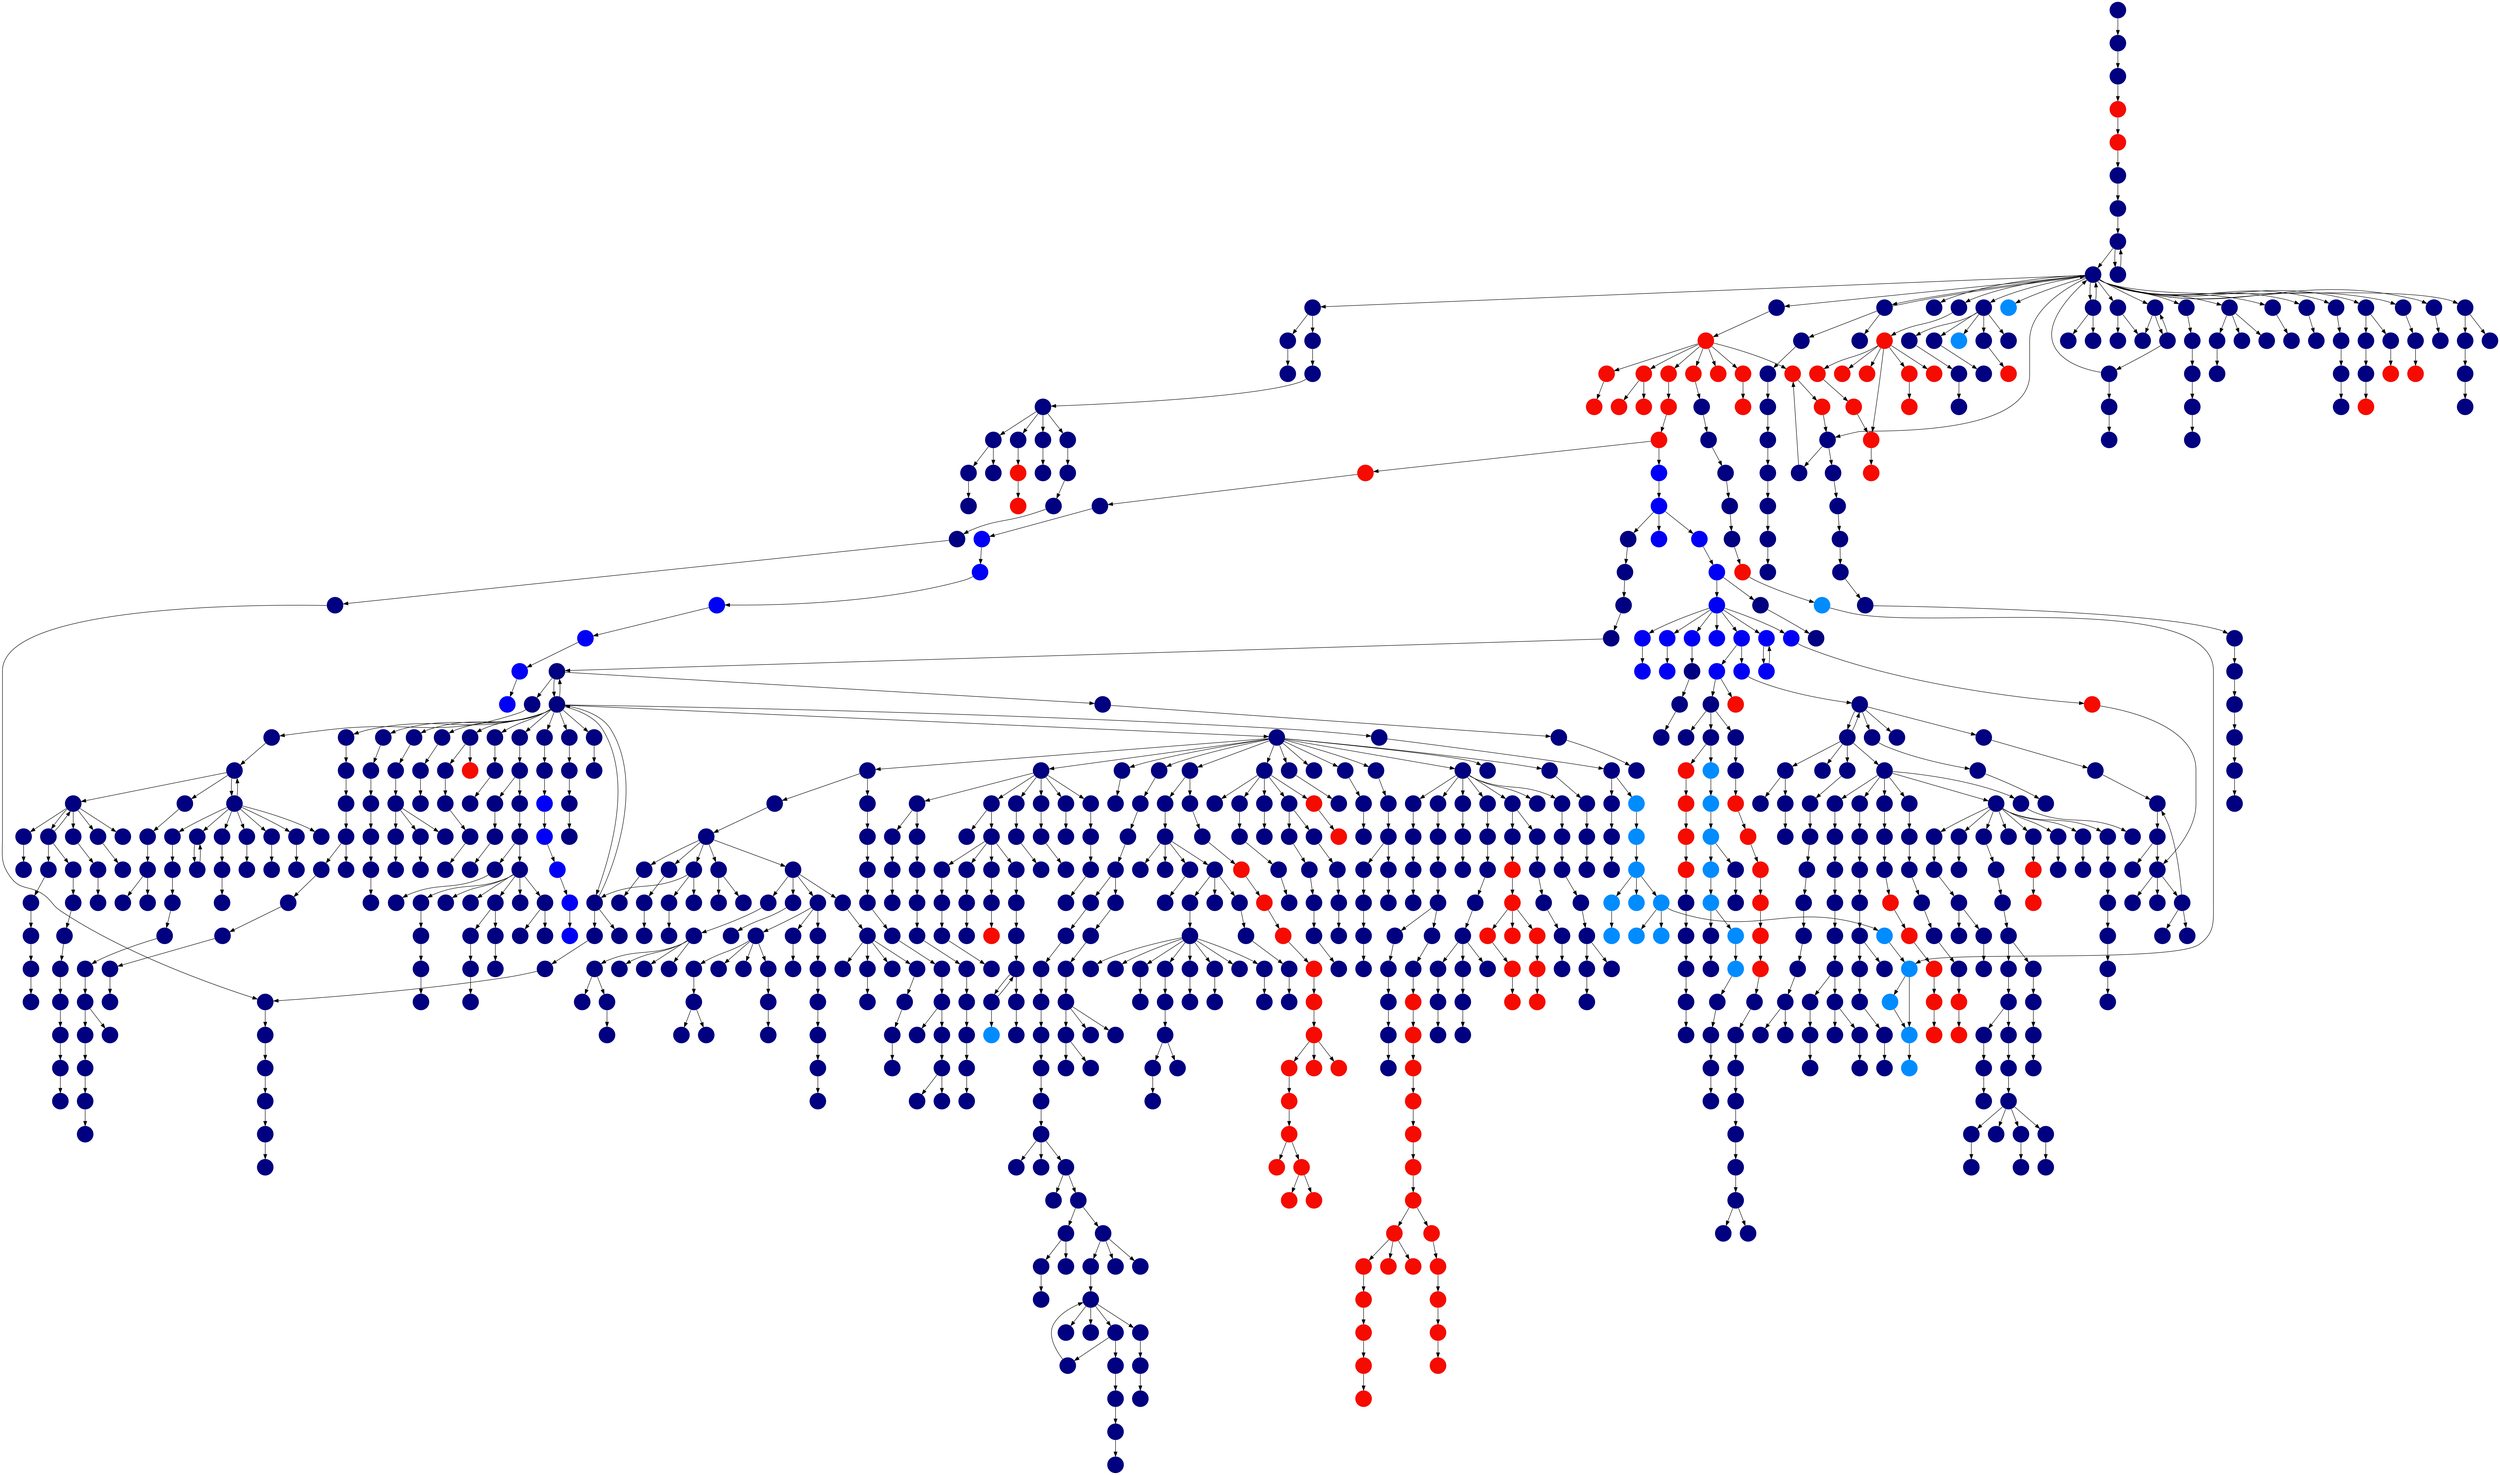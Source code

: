 digraph{
0 [tooltip = "A", penwidth = 0, style = filled, fillcolor = "#000080", shape = circle, label = ""]
1 [tooltip = "A", penwidth = 0, style = filled, fillcolor = "#000080", shape = circle, label = ""]
2 [tooltip = "A", penwidth = 0, style = filled, fillcolor = "#000080", shape = circle, label = ""]
3 [tooltip = "V", penwidth = 0, style = filled, fillcolor = "#f60b00", shape = circle, label = ""]
4 [tooltip = "A", penwidth = 0, style = filled, fillcolor = "#000080", shape = circle, label = ""]
5 [tooltip = "A", penwidth = 0, style = filled, fillcolor = "#000080", shape = circle, label = ""]
6 [tooltip = "A", penwidth = 0, style = filled, fillcolor = "#000080", shape = circle, label = ""]
7 [tooltip = "G", penwidth = 0, style = filled, fillcolor = "#008cff", shape = circle, label = ""]
8 [tooltip = "V", penwidth = 0, style = filled, fillcolor = "#f60b00", shape = circle, label = ""]
9 [tooltip = "A", penwidth = 0, style = filled, fillcolor = "#000080", shape = circle, label = ""]
10 [tooltip = "A", penwidth = 0, style = filled, fillcolor = "#000080", shape = circle, label = ""]
11 [tooltip = "A", penwidth = 0, style = filled, fillcolor = "#000080", shape = circle, label = ""]
12 [tooltip = "A", penwidth = 0, style = filled, fillcolor = "#000080", shape = circle, label = ""]
13 [tooltip = "V", penwidth = 0, style = filled, fillcolor = "#f60b00", shape = circle, label = ""]
14 [tooltip = "A", penwidth = 0, style = filled, fillcolor = "#000080", shape = circle, label = ""]
15 [tooltip = "G", penwidth = 0, style = filled, fillcolor = "#008cff", shape = circle, label = ""]
16 [tooltip = "A", penwidth = 0, style = filled, fillcolor = "#000080", shape = circle, label = ""]
17 [tooltip = "V", penwidth = 0, style = filled, fillcolor = "#f60b00", shape = circle, label = ""]
18 [tooltip = "V", penwidth = 0, style = filled, fillcolor = "#f60b00", shape = circle, label = ""]
19 [tooltip = "V", penwidth = 0, style = filled, fillcolor = "#f60b00", shape = circle, label = ""]
20 [tooltip = "A", penwidth = 0, style = filled, fillcolor = "#000080", shape = circle, label = ""]
21 [tooltip = "A", penwidth = 0, style = filled, fillcolor = "#000080", shape = circle, label = ""]
22 [tooltip = "A", penwidth = 0, style = filled, fillcolor = "#000080", shape = circle, label = ""]
23 [tooltip = "A", penwidth = 0, style = filled, fillcolor = "#000080", shape = circle, label = ""]
24 [tooltip = "A", penwidth = 0, style = filled, fillcolor = "#000080", shape = circle, label = ""]
25 [tooltip = "A", penwidth = 0, style = filled, fillcolor = "#000080", shape = circle, label = ""]
26 [tooltip = "A", penwidth = 0, style = filled, fillcolor = "#000080", shape = circle, label = ""]
27 [tooltip = "A", penwidth = 0, style = filled, fillcolor = "#000080", shape = circle, label = ""]
28 [tooltip = "V", penwidth = 0, style = filled, fillcolor = "#f60b00", shape = circle, label = ""]
29 [tooltip = "A", penwidth = 0, style = filled, fillcolor = "#000080", shape = circle, label = ""]
30 [tooltip = "A", penwidth = 0, style = filled, fillcolor = "#000080", shape = circle, label = ""]
31 [tooltip = "A", penwidth = 0, style = filled, fillcolor = "#000080", shape = circle, label = ""]
32 [tooltip = "V", penwidth = 0, style = filled, fillcolor = "#f60b00", shape = circle, label = ""]
33 [tooltip = "G", penwidth = 0, style = filled, fillcolor = "#008cff", shape = circle, label = ""]
34 [tooltip = "A", penwidth = 0, style = filled, fillcolor = "#000080", shape = circle, label = ""]
35 [tooltip = "A", penwidth = 0, style = filled, fillcolor = "#000080", shape = circle, label = ""]
36 [tooltip = "A", penwidth = 0, style = filled, fillcolor = "#000080", shape = circle, label = ""]
37 [tooltip = "A", penwidth = 0, style = filled, fillcolor = "#000080", shape = circle, label = ""]
38 [tooltip = "A", penwidth = 0, style = filled, fillcolor = "#000080", shape = circle, label = ""]
39 [tooltip = "A", penwidth = 0, style = filled, fillcolor = "#000080", shape = circle, label = ""]
40 [tooltip = "A", penwidth = 0, style = filled, fillcolor = "#000080", shape = circle, label = ""]
41 [tooltip = "A", penwidth = 0, style = filled, fillcolor = "#000080", shape = circle, label = ""]
42 [tooltip = "A", penwidth = 0, style = filled, fillcolor = "#000080", shape = circle, label = ""]
43 [tooltip = "A", penwidth = 0, style = filled, fillcolor = "#000080", shape = circle, label = ""]
44 [tooltip = "A", penwidth = 0, style = filled, fillcolor = "#000080", shape = circle, label = ""]
45 [tooltip = "V", penwidth = 0, style = filled, fillcolor = "#f60b00", shape = circle, label = ""]
46 [tooltip = "A", penwidth = 0, style = filled, fillcolor = "#000080", shape = circle, label = ""]
47 [tooltip = "V", penwidth = 0, style = filled, fillcolor = "#f60b00", shape = circle, label = ""]
48 [tooltip = "A", penwidth = 0, style = filled, fillcolor = "#000080", shape = circle, label = ""]
49 [tooltip = "V", penwidth = 0, style = filled, fillcolor = "#f60b00", shape = circle, label = ""]
50 [tooltip = "V", penwidth = 0, style = filled, fillcolor = "#f60b00", shape = circle, label = ""]
51 [tooltip = "A", penwidth = 0, style = filled, fillcolor = "#000080", shape = circle, label = ""]
52 [tooltip = "V", penwidth = 0, style = filled, fillcolor = "#f60b00", shape = circle, label = ""]
53 [tooltip = "D", penwidth = 0, style = filled, fillcolor = "#0000f6", shape = circle, label = ""]
54 [tooltip = "A", penwidth = 0, style = filled, fillcolor = "#000080", shape = circle, label = ""]
55 [tooltip = "A", penwidth = 0, style = filled, fillcolor = "#000080", shape = circle, label = ""]
56 [tooltip = "A", penwidth = 0, style = filled, fillcolor = "#000080", shape = circle, label = ""]
57 [tooltip = "A", penwidth = 0, style = filled, fillcolor = "#000080", shape = circle, label = ""]
58 [tooltip = "D", penwidth = 0, style = filled, fillcolor = "#0000f6", shape = circle, label = ""]
59 [tooltip = "A", penwidth = 0, style = filled, fillcolor = "#000080", shape = circle, label = ""]
60 [tooltip = "A", penwidth = 0, style = filled, fillcolor = "#000080", shape = circle, label = ""]
61 [tooltip = "A", penwidth = 0, style = filled, fillcolor = "#000080", shape = circle, label = ""]
62 [tooltip = "V", penwidth = 0, style = filled, fillcolor = "#f60b00", shape = circle, label = ""]
63 [tooltip = "A", penwidth = 0, style = filled, fillcolor = "#000080", shape = circle, label = ""]
64 [tooltip = "V", penwidth = 0, style = filled, fillcolor = "#f60b00", shape = circle, label = ""]
65 [tooltip = "G", penwidth = 0, style = filled, fillcolor = "#008cff", shape = circle, label = ""]
66 [tooltip = "A", penwidth = 0, style = filled, fillcolor = "#000080", shape = circle, label = ""]
67 [tooltip = "A", penwidth = 0, style = filled, fillcolor = "#000080", shape = circle, label = ""]
68 [tooltip = "V", penwidth = 0, style = filled, fillcolor = "#f60b00", shape = circle, label = ""]
69 [tooltip = "A", penwidth = 0, style = filled, fillcolor = "#000080", shape = circle, label = ""]
70 [tooltip = "V", penwidth = 0, style = filled, fillcolor = "#f60b00", shape = circle, label = ""]
71 [tooltip = "A", penwidth = 0, style = filled, fillcolor = "#000080", shape = circle, label = ""]
72 [tooltip = "V", penwidth = 0, style = filled, fillcolor = "#f60b00", shape = circle, label = ""]
73 [tooltip = "V", penwidth = 0, style = filled, fillcolor = "#f60b00", shape = circle, label = ""]
74 [tooltip = "A", penwidth = 0, style = filled, fillcolor = "#000080", shape = circle, label = ""]
75 [tooltip = "A", penwidth = 0, style = filled, fillcolor = "#000080", shape = circle, label = ""]
76 [tooltip = "A", penwidth = 0, style = filled, fillcolor = "#000080", shape = circle, label = ""]
77 [tooltip = "A", penwidth = 0, style = filled, fillcolor = "#000080", shape = circle, label = ""]
78 [tooltip = "V", penwidth = 0, style = filled, fillcolor = "#f60b00", shape = circle, label = ""]
79 [tooltip = "A", penwidth = 0, style = filled, fillcolor = "#000080", shape = circle, label = ""]
80 [tooltip = "A", penwidth = 0, style = filled, fillcolor = "#000080", shape = circle, label = ""]
81 [tooltip = "A", penwidth = 0, style = filled, fillcolor = "#000080", shape = circle, label = ""]
82 [tooltip = "D", penwidth = 0, style = filled, fillcolor = "#0000f6", shape = circle, label = ""]
83 [tooltip = "A", penwidth = 0, style = filled, fillcolor = "#000080", shape = circle, label = ""]
84 [tooltip = "A", penwidth = 0, style = filled, fillcolor = "#000080", shape = circle, label = ""]
85 [tooltip = "V", penwidth = 0, style = filled, fillcolor = "#f60b00", shape = circle, label = ""]
86 [tooltip = "V", penwidth = 0, style = filled, fillcolor = "#f60b00", shape = circle, label = ""]
87 [tooltip = "A", penwidth = 0, style = filled, fillcolor = "#000080", shape = circle, label = ""]
88 [tooltip = "A", penwidth = 0, style = filled, fillcolor = "#000080", shape = circle, label = ""]
89 [tooltip = "A", penwidth = 0, style = filled, fillcolor = "#000080", shape = circle, label = ""]
90 [tooltip = "A", penwidth = 0, style = filled, fillcolor = "#000080", shape = circle, label = ""]
91 [tooltip = "A", penwidth = 0, style = filled, fillcolor = "#000080", shape = circle, label = ""]
92 [tooltip = "V", penwidth = 0, style = filled, fillcolor = "#f60b00", shape = circle, label = ""]
93 [tooltip = "A", penwidth = 0, style = filled, fillcolor = "#000080", shape = circle, label = ""]
94 [tooltip = "A", penwidth = 0, style = filled, fillcolor = "#000080", shape = circle, label = ""]
95 [tooltip = "A", penwidth = 0, style = filled, fillcolor = "#000080", shape = circle, label = ""]
96 [tooltip = "A", penwidth = 0, style = filled, fillcolor = "#000080", shape = circle, label = ""]
97 [tooltip = "A", penwidth = 0, style = filled, fillcolor = "#000080", shape = circle, label = ""]
98 [tooltip = "A", penwidth = 0, style = filled, fillcolor = "#000080", shape = circle, label = ""]
99 [tooltip = "A", penwidth = 0, style = filled, fillcolor = "#000080", shape = circle, label = ""]
100 [tooltip = "A", penwidth = 0, style = filled, fillcolor = "#000080", shape = circle, label = ""]
101 [tooltip = "A", penwidth = 0, style = filled, fillcolor = "#000080", shape = circle, label = ""]
102 [tooltip = "A", penwidth = 0, style = filled, fillcolor = "#000080", shape = circle, label = ""]
103 [tooltip = "V", penwidth = 0, style = filled, fillcolor = "#f60b00", shape = circle, label = ""]
104 [tooltip = "A", penwidth = 0, style = filled, fillcolor = "#000080", shape = circle, label = ""]
105 [tooltip = "A", penwidth = 0, style = filled, fillcolor = "#000080", shape = circle, label = ""]
106 [tooltip = "V", penwidth = 0, style = filled, fillcolor = "#f60b00", shape = circle, label = ""]
107 [tooltip = "A", penwidth = 0, style = filled, fillcolor = "#000080", shape = circle, label = ""]
108 [tooltip = "A", penwidth = 0, style = filled, fillcolor = "#000080", shape = circle, label = ""]
109 [tooltip = "A", penwidth = 0, style = filled, fillcolor = "#000080", shape = circle, label = ""]
110 [tooltip = "A", penwidth = 0, style = filled, fillcolor = "#000080", shape = circle, label = ""]
111 [tooltip = "A", penwidth = 0, style = filled, fillcolor = "#000080", shape = circle, label = ""]
112 [tooltip = "A", penwidth = 0, style = filled, fillcolor = "#000080", shape = circle, label = ""]
113 [tooltip = "A", penwidth = 0, style = filled, fillcolor = "#000080", shape = circle, label = ""]
114 [tooltip = "A", penwidth = 0, style = filled, fillcolor = "#000080", shape = circle, label = ""]
115 [tooltip = "G", penwidth = 0, style = filled, fillcolor = "#008cff", shape = circle, label = ""]
116 [tooltip = "V", penwidth = 0, style = filled, fillcolor = "#f60b00", shape = circle, label = ""]
117 [tooltip = "A", penwidth = 0, style = filled, fillcolor = "#000080", shape = circle, label = ""]
118 [tooltip = "A", penwidth = 0, style = filled, fillcolor = "#000080", shape = circle, label = ""]
119 [tooltip = "A", penwidth = 0, style = filled, fillcolor = "#000080", shape = circle, label = ""]
120 [tooltip = "V", penwidth = 0, style = filled, fillcolor = "#f60b00", shape = circle, label = ""]
121 [tooltip = "V", penwidth = 0, style = filled, fillcolor = "#f60b00", shape = circle, label = ""]
122 [tooltip = "A", penwidth = 0, style = filled, fillcolor = "#000080", shape = circle, label = ""]
123 [tooltip = "A", penwidth = 0, style = filled, fillcolor = "#000080", shape = circle, label = ""]
124 [tooltip = "A", penwidth = 0, style = filled, fillcolor = "#000080", shape = circle, label = ""]
125 [tooltip = "A", penwidth = 0, style = filled, fillcolor = "#000080", shape = circle, label = ""]
126 [tooltip = "A", penwidth = 0, style = filled, fillcolor = "#000080", shape = circle, label = ""]
127 [tooltip = "A", penwidth = 0, style = filled, fillcolor = "#000080", shape = circle, label = ""]
128 [tooltip = "A", penwidth = 0, style = filled, fillcolor = "#000080", shape = circle, label = ""]
129 [tooltip = "A", penwidth = 0, style = filled, fillcolor = "#000080", shape = circle, label = ""]
130 [tooltip = "A", penwidth = 0, style = filled, fillcolor = "#000080", shape = circle, label = ""]
131 [tooltip = "A", penwidth = 0, style = filled, fillcolor = "#000080", shape = circle, label = ""]
132 [tooltip = "A", penwidth = 0, style = filled, fillcolor = "#000080", shape = circle, label = ""]
133 [tooltip = "V", penwidth = 0, style = filled, fillcolor = "#f60b00", shape = circle, label = ""]
134 [tooltip = "D", penwidth = 0, style = filled, fillcolor = "#0000f6", shape = circle, label = ""]
135 [tooltip = "A", penwidth = 0, style = filled, fillcolor = "#000080", shape = circle, label = ""]
136 [tooltip = "A", penwidth = 0, style = filled, fillcolor = "#000080", shape = circle, label = ""]
137 [tooltip = "A", penwidth = 0, style = filled, fillcolor = "#000080", shape = circle, label = ""]
138 [tooltip = "D", penwidth = 0, style = filled, fillcolor = "#0000f6", shape = circle, label = ""]
139 [tooltip = "A", penwidth = 0, style = filled, fillcolor = "#000080", shape = circle, label = ""]
140 [tooltip = "A", penwidth = 0, style = filled, fillcolor = "#000080", shape = circle, label = ""]
141 [tooltip = "A", penwidth = 0, style = filled, fillcolor = "#000080", shape = circle, label = ""]
142 [tooltip = "A", penwidth = 0, style = filled, fillcolor = "#000080", shape = circle, label = ""]
143 [tooltip = "V", penwidth = 0, style = filled, fillcolor = "#f60b00", shape = circle, label = ""]
144 [tooltip = "A", penwidth = 0, style = filled, fillcolor = "#000080", shape = circle, label = ""]
145 [tooltip = "A", penwidth = 0, style = filled, fillcolor = "#000080", shape = circle, label = ""]
146 [tooltip = "A", penwidth = 0, style = filled, fillcolor = "#000080", shape = circle, label = ""]
147 [tooltip = "A", penwidth = 0, style = filled, fillcolor = "#000080", shape = circle, label = ""]
148 [tooltip = "A", penwidth = 0, style = filled, fillcolor = "#000080", shape = circle, label = ""]
149 [tooltip = "A", penwidth = 0, style = filled, fillcolor = "#000080", shape = circle, label = ""]
150 [tooltip = "A", penwidth = 0, style = filled, fillcolor = "#000080", shape = circle, label = ""]
151 [tooltip = "A", penwidth = 0, style = filled, fillcolor = "#000080", shape = circle, label = ""]
152 [tooltip = "A", penwidth = 0, style = filled, fillcolor = "#000080", shape = circle, label = ""]
153 [tooltip = "A", penwidth = 0, style = filled, fillcolor = "#000080", shape = circle, label = ""]
154 [tooltip = "A", penwidth = 0, style = filled, fillcolor = "#000080", shape = circle, label = ""]
155 [tooltip = "A", penwidth = 0, style = filled, fillcolor = "#000080", shape = circle, label = ""]
156 [tooltip = "V", penwidth = 0, style = filled, fillcolor = "#f60b00", shape = circle, label = ""]
157 [tooltip = "A", penwidth = 0, style = filled, fillcolor = "#000080", shape = circle, label = ""]
158 [tooltip = "A", penwidth = 0, style = filled, fillcolor = "#000080", shape = circle, label = ""]
159 [tooltip = "D", penwidth = 0, style = filled, fillcolor = "#0000f6", shape = circle, label = ""]
160 [tooltip = "A", penwidth = 0, style = filled, fillcolor = "#000080", shape = circle, label = ""]
161 [tooltip = "A", penwidth = 0, style = filled, fillcolor = "#000080", shape = circle, label = ""]
162 [tooltip = "A", penwidth = 0, style = filled, fillcolor = "#000080", shape = circle, label = ""]
163 [tooltip = "A", penwidth = 0, style = filled, fillcolor = "#000080", shape = circle, label = ""]
164 [tooltip = "A", penwidth = 0, style = filled, fillcolor = "#000080", shape = circle, label = ""]
165 [tooltip = "A", penwidth = 0, style = filled, fillcolor = "#000080", shape = circle, label = ""]
166 [tooltip = "A", penwidth = 0, style = filled, fillcolor = "#000080", shape = circle, label = ""]
167 [tooltip = "A", penwidth = 0, style = filled, fillcolor = "#000080", shape = circle, label = ""]
168 [tooltip = "A", penwidth = 0, style = filled, fillcolor = "#000080", shape = circle, label = ""]
169 [tooltip = "A", penwidth = 0, style = filled, fillcolor = "#000080", shape = circle, label = ""]
170 [tooltip = "A", penwidth = 0, style = filled, fillcolor = "#000080", shape = circle, label = ""]
171 [tooltip = "A", penwidth = 0, style = filled, fillcolor = "#000080", shape = circle, label = ""]
172 [tooltip = "A", penwidth = 0, style = filled, fillcolor = "#000080", shape = circle, label = ""]
173 [tooltip = "A", penwidth = 0, style = filled, fillcolor = "#000080", shape = circle, label = ""]
174 [tooltip = "A", penwidth = 0, style = filled, fillcolor = "#000080", shape = circle, label = ""]
175 [tooltip = "V", penwidth = 0, style = filled, fillcolor = "#f60b00", shape = circle, label = ""]
176 [tooltip = "A", penwidth = 0, style = filled, fillcolor = "#000080", shape = circle, label = ""]
177 [tooltip = "V", penwidth = 0, style = filled, fillcolor = "#f60b00", shape = circle, label = ""]
178 [tooltip = "A", penwidth = 0, style = filled, fillcolor = "#000080", shape = circle, label = ""]
179 [tooltip = "A", penwidth = 0, style = filled, fillcolor = "#000080", shape = circle, label = ""]
180 [tooltip = "A", penwidth = 0, style = filled, fillcolor = "#000080", shape = circle, label = ""]
181 [tooltip = "A", penwidth = 0, style = filled, fillcolor = "#000080", shape = circle, label = ""]
182 [tooltip = "A", penwidth = 0, style = filled, fillcolor = "#000080", shape = circle, label = ""]
183 [tooltip = "D", penwidth = 0, style = filled, fillcolor = "#0000f6", shape = circle, label = ""]
184 [tooltip = "A", penwidth = 0, style = filled, fillcolor = "#000080", shape = circle, label = ""]
185 [tooltip = "A", penwidth = 0, style = filled, fillcolor = "#000080", shape = circle, label = ""]
186 [tooltip = "A", penwidth = 0, style = filled, fillcolor = "#000080", shape = circle, label = ""]
187 [tooltip = "A", penwidth = 0, style = filled, fillcolor = "#000080", shape = circle, label = ""]
188 [tooltip = "A", penwidth = 0, style = filled, fillcolor = "#000080", shape = circle, label = ""]
189 [tooltip = "A", penwidth = 0, style = filled, fillcolor = "#000080", shape = circle, label = ""]
190 [tooltip = "A", penwidth = 0, style = filled, fillcolor = "#000080", shape = circle, label = ""]
191 [tooltip = "A", penwidth = 0, style = filled, fillcolor = "#000080", shape = circle, label = ""]
192 [tooltip = "A", penwidth = 0, style = filled, fillcolor = "#000080", shape = circle, label = ""]
193 [tooltip = "A", penwidth = 0, style = filled, fillcolor = "#000080", shape = circle, label = ""]
194 [tooltip = "A", penwidth = 0, style = filled, fillcolor = "#000080", shape = circle, label = ""]
195 [tooltip = "A", penwidth = 0, style = filled, fillcolor = "#000080", shape = circle, label = ""]
196 [tooltip = "A", penwidth = 0, style = filled, fillcolor = "#000080", shape = circle, label = ""]
197 [tooltip = "A", penwidth = 0, style = filled, fillcolor = "#000080", shape = circle, label = ""]
198 [tooltip = "A", penwidth = 0, style = filled, fillcolor = "#000080", shape = circle, label = ""]
199 [tooltip = "V", penwidth = 0, style = filled, fillcolor = "#f60b00", shape = circle, label = ""]
200 [tooltip = "A", penwidth = 0, style = filled, fillcolor = "#000080", shape = circle, label = ""]
201 [tooltip = "A", penwidth = 0, style = filled, fillcolor = "#000080", shape = circle, label = ""]
202 [tooltip = "A", penwidth = 0, style = filled, fillcolor = "#000080", shape = circle, label = ""]
203 [tooltip = "A", penwidth = 0, style = filled, fillcolor = "#000080", shape = circle, label = ""]
204 [tooltip = "A", penwidth = 0, style = filled, fillcolor = "#000080", shape = circle, label = ""]
205 [tooltip = "A", penwidth = 0, style = filled, fillcolor = "#000080", shape = circle, label = ""]
206 [tooltip = "A", penwidth = 0, style = filled, fillcolor = "#000080", shape = circle, label = ""]
207 [tooltip = "A", penwidth = 0, style = filled, fillcolor = "#000080", shape = circle, label = ""]
208 [tooltip = "A", penwidth = 0, style = filled, fillcolor = "#000080", shape = circle, label = ""]
209 [tooltip = "A", penwidth = 0, style = filled, fillcolor = "#000080", shape = circle, label = ""]
210 [tooltip = "A", penwidth = 0, style = filled, fillcolor = "#000080", shape = circle, label = ""]
211 [tooltip = "A", penwidth = 0, style = filled, fillcolor = "#000080", shape = circle, label = ""]
212 [tooltip = "A", penwidth = 0, style = filled, fillcolor = "#000080", shape = circle, label = ""]
213 [tooltip = "A", penwidth = 0, style = filled, fillcolor = "#000080", shape = circle, label = ""]
214 [tooltip = "A", penwidth = 0, style = filled, fillcolor = "#000080", shape = circle, label = ""]
215 [tooltip = "A", penwidth = 0, style = filled, fillcolor = "#000080", shape = circle, label = ""]
216 [tooltip = "A", penwidth = 0, style = filled, fillcolor = "#000080", shape = circle, label = ""]
217 [tooltip = "A", penwidth = 0, style = filled, fillcolor = "#000080", shape = circle, label = ""]
218 [tooltip = "A", penwidth = 0, style = filled, fillcolor = "#000080", shape = circle, label = ""]
219 [tooltip = "A", penwidth = 0, style = filled, fillcolor = "#000080", shape = circle, label = ""]
220 [tooltip = "A", penwidth = 0, style = filled, fillcolor = "#000080", shape = circle, label = ""]
221 [tooltip = "A", penwidth = 0, style = filled, fillcolor = "#000080", shape = circle, label = ""]
222 [tooltip = "A", penwidth = 0, style = filled, fillcolor = "#000080", shape = circle, label = ""]
223 [tooltip = "A", penwidth = 0, style = filled, fillcolor = "#000080", shape = circle, label = ""]
224 [tooltip = "A", penwidth = 0, style = filled, fillcolor = "#000080", shape = circle, label = ""]
225 [tooltip = "A", penwidth = 0, style = filled, fillcolor = "#000080", shape = circle, label = ""]
226 [tooltip = "A", penwidth = 0, style = filled, fillcolor = "#000080", shape = circle, label = ""]
227 [tooltip = "A", penwidth = 0, style = filled, fillcolor = "#000080", shape = circle, label = ""]
228 [tooltip = "A", penwidth = 0, style = filled, fillcolor = "#000080", shape = circle, label = ""]
229 [tooltip = "A", penwidth = 0, style = filled, fillcolor = "#000080", shape = circle, label = ""]
230 [tooltip = "A", penwidth = 0, style = filled, fillcolor = "#000080", shape = circle, label = ""]
231 [tooltip = "A", penwidth = 0, style = filled, fillcolor = "#000080", shape = circle, label = ""]
232 [tooltip = "A", penwidth = 0, style = filled, fillcolor = "#000080", shape = circle, label = ""]
233 [tooltip = "A", penwidth = 0, style = filled, fillcolor = "#000080", shape = circle, label = ""]
234 [tooltip = "A", penwidth = 0, style = filled, fillcolor = "#000080", shape = circle, label = ""]
235 [tooltip = "A", penwidth = 0, style = filled, fillcolor = "#000080", shape = circle, label = ""]
236 [tooltip = "A", penwidth = 0, style = filled, fillcolor = "#000080", shape = circle, label = ""]
237 [tooltip = "A", penwidth = 0, style = filled, fillcolor = "#000080", shape = circle, label = ""]
238 [tooltip = "A", penwidth = 0, style = filled, fillcolor = "#000080", shape = circle, label = ""]
239 [tooltip = "A", penwidth = 0, style = filled, fillcolor = "#000080", shape = circle, label = ""]
240 [tooltip = "A", penwidth = 0, style = filled, fillcolor = "#000080", shape = circle, label = ""]
241 [tooltip = "A", penwidth = 0, style = filled, fillcolor = "#000080", shape = circle, label = ""]
242 [tooltip = "A", penwidth = 0, style = filled, fillcolor = "#000080", shape = circle, label = ""]
243 [tooltip = "A", penwidth = 0, style = filled, fillcolor = "#000080", shape = circle, label = ""]
244 [tooltip = "A", penwidth = 0, style = filled, fillcolor = "#000080", shape = circle, label = ""]
245 [tooltip = "A", penwidth = 0, style = filled, fillcolor = "#000080", shape = circle, label = ""]
246 [tooltip = "A", penwidth = 0, style = filled, fillcolor = "#000080", shape = circle, label = ""]
247 [tooltip = "A", penwidth = 0, style = filled, fillcolor = "#000080", shape = circle, label = ""]
248 [tooltip = "A", penwidth = 0, style = filled, fillcolor = "#000080", shape = circle, label = ""]
249 [tooltip = "A", penwidth = 0, style = filled, fillcolor = "#000080", shape = circle, label = ""]
250 [tooltip = "A", penwidth = 0, style = filled, fillcolor = "#000080", shape = circle, label = ""]
251 [tooltip = "A", penwidth = 0, style = filled, fillcolor = "#000080", shape = circle, label = ""]
252 [tooltip = "G", penwidth = 0, style = filled, fillcolor = "#008cff", shape = circle, label = ""]
253 [tooltip = "G", penwidth = 0, style = filled, fillcolor = "#008cff", shape = circle, label = ""]
254 [tooltip = "G", penwidth = 0, style = filled, fillcolor = "#008cff", shape = circle, label = ""]
255 [tooltip = "A", penwidth = 0, style = filled, fillcolor = "#000080", shape = circle, label = ""]
256 [tooltip = "A", penwidth = 0, style = filled, fillcolor = "#000080", shape = circle, label = ""]
257 [tooltip = "A", penwidth = 0, style = filled, fillcolor = "#000080", shape = circle, label = ""]
258 [tooltip = "A", penwidth = 0, style = filled, fillcolor = "#000080", shape = circle, label = ""]
259 [tooltip = "G", penwidth = 0, style = filled, fillcolor = "#008cff", shape = circle, label = ""]
260 [tooltip = "G", penwidth = 0, style = filled, fillcolor = "#008cff", shape = circle, label = ""]
261 [tooltip = "A", penwidth = 0, style = filled, fillcolor = "#000080", shape = circle, label = ""]
262 [tooltip = "G", penwidth = 0, style = filled, fillcolor = "#008cff", shape = circle, label = ""]
263 [tooltip = "G", penwidth = 0, style = filled, fillcolor = "#008cff", shape = circle, label = ""]
264 [tooltip = "A", penwidth = 0, style = filled, fillcolor = "#000080", shape = circle, label = ""]
265 [tooltip = "G", penwidth = 0, style = filled, fillcolor = "#008cff", shape = circle, label = ""]
266 [tooltip = "G", penwidth = 0, style = filled, fillcolor = "#008cff", shape = circle, label = ""]
267 [tooltip = "G", penwidth = 0, style = filled, fillcolor = "#008cff", shape = circle, label = ""]
268 [tooltip = "A", penwidth = 0, style = filled, fillcolor = "#000080", shape = circle, label = ""]
269 [tooltip = "G", penwidth = 0, style = filled, fillcolor = "#008cff", shape = circle, label = ""]
270 [tooltip = "A", penwidth = 0, style = filled, fillcolor = "#000080", shape = circle, label = ""]
271 [tooltip = "G", penwidth = 0, style = filled, fillcolor = "#008cff", shape = circle, label = ""]
272 [tooltip = "A", penwidth = 0, style = filled, fillcolor = "#000080", shape = circle, label = ""]
273 [tooltip = "A", penwidth = 0, style = filled, fillcolor = "#000080", shape = circle, label = ""]
274 [tooltip = "A", penwidth = 0, style = filled, fillcolor = "#000080", shape = circle, label = ""]
275 [tooltip = "A", penwidth = 0, style = filled, fillcolor = "#000080", shape = circle, label = ""]
276 [tooltip = "A", penwidth = 0, style = filled, fillcolor = "#000080", shape = circle, label = ""]
277 [tooltip = "A", penwidth = 0, style = filled, fillcolor = "#000080", shape = circle, label = ""]
278 [tooltip = "A", penwidth = 0, style = filled, fillcolor = "#000080", shape = circle, label = ""]
279 [tooltip = "A", penwidth = 0, style = filled, fillcolor = "#000080", shape = circle, label = ""]
280 [tooltip = "A", penwidth = 0, style = filled, fillcolor = "#000080", shape = circle, label = ""]
281 [tooltip = "A", penwidth = 0, style = filled, fillcolor = "#000080", shape = circle, label = ""]
282 [tooltip = "A", penwidth = 0, style = filled, fillcolor = "#000080", shape = circle, label = ""]
283 [tooltip = "A", penwidth = 0, style = filled, fillcolor = "#000080", shape = circle, label = ""]
284 [tooltip = "A", penwidth = 0, style = filled, fillcolor = "#000080", shape = circle, label = ""]
285 [tooltip = "A", penwidth = 0, style = filled, fillcolor = "#000080", shape = circle, label = ""]
286 [tooltip = "A", penwidth = 0, style = filled, fillcolor = "#000080", shape = circle, label = ""]
287 [tooltip = "A", penwidth = 0, style = filled, fillcolor = "#000080", shape = circle, label = ""]
288 [tooltip = "A", penwidth = 0, style = filled, fillcolor = "#000080", shape = circle, label = ""]
289 [tooltip = "A", penwidth = 0, style = filled, fillcolor = "#000080", shape = circle, label = ""]
290 [tooltip = "A", penwidth = 0, style = filled, fillcolor = "#000080", shape = circle, label = ""]
291 [tooltip = "A", penwidth = 0, style = filled, fillcolor = "#000080", shape = circle, label = ""]
292 [tooltip = "A", penwidth = 0, style = filled, fillcolor = "#000080", shape = circle, label = ""]
293 [tooltip = "A", penwidth = 0, style = filled, fillcolor = "#000080", shape = circle, label = ""]
294 [tooltip = "D", penwidth = 0, style = filled, fillcolor = "#0000f6", shape = circle, label = ""]
295 [tooltip = "D", penwidth = 0, style = filled, fillcolor = "#0000f6", shape = circle, label = ""]
296 [tooltip = "D", penwidth = 0, style = filled, fillcolor = "#0000f6", shape = circle, label = ""]
297 [tooltip = "A", penwidth = 0, style = filled, fillcolor = "#000080", shape = circle, label = ""]
298 [tooltip = "A", penwidth = 0, style = filled, fillcolor = "#000080", shape = circle, label = ""]
299 [tooltip = "A", penwidth = 0, style = filled, fillcolor = "#000080", shape = circle, label = ""]
300 [tooltip = "A", penwidth = 0, style = filled, fillcolor = "#000080", shape = circle, label = ""]
301 [tooltip = "A", penwidth = 0, style = filled, fillcolor = "#000080", shape = circle, label = ""]
302 [tooltip = "A", penwidth = 0, style = filled, fillcolor = "#000080", shape = circle, label = ""]
303 [tooltip = "A", penwidth = 0, style = filled, fillcolor = "#000080", shape = circle, label = ""]
304 [tooltip = "A", penwidth = 0, style = filled, fillcolor = "#000080", shape = circle, label = ""]
305 [tooltip = "A", penwidth = 0, style = filled, fillcolor = "#000080", shape = circle, label = ""]
306 [tooltip = "A", penwidth = 0, style = filled, fillcolor = "#000080", shape = circle, label = ""]
307 [tooltip = "A", penwidth = 0, style = filled, fillcolor = "#000080", shape = circle, label = ""]
308 [tooltip = "A", penwidth = 0, style = filled, fillcolor = "#000080", shape = circle, label = ""]
309 [tooltip = "A", penwidth = 0, style = filled, fillcolor = "#000080", shape = circle, label = ""]
310 [tooltip = "A", penwidth = 0, style = filled, fillcolor = "#000080", shape = circle, label = ""]
311 [tooltip = "A", penwidth = 0, style = filled, fillcolor = "#000080", shape = circle, label = ""]
312 [tooltip = "A", penwidth = 0, style = filled, fillcolor = "#000080", shape = circle, label = ""]
313 [tooltip = "A", penwidth = 0, style = filled, fillcolor = "#000080", shape = circle, label = ""]
314 [tooltip = "A", penwidth = 0, style = filled, fillcolor = "#000080", shape = circle, label = ""]
315 [tooltip = "A", penwidth = 0, style = filled, fillcolor = "#000080", shape = circle, label = ""]
316 [tooltip = "A", penwidth = 0, style = filled, fillcolor = "#000080", shape = circle, label = ""]
317 [tooltip = "A", penwidth = 0, style = filled, fillcolor = "#000080", shape = circle, label = ""]
318 [tooltip = "A", penwidth = 0, style = filled, fillcolor = "#000080", shape = circle, label = ""]
319 [tooltip = "A", penwidth = 0, style = filled, fillcolor = "#000080", shape = circle, label = ""]
320 [tooltip = "A", penwidth = 0, style = filled, fillcolor = "#000080", shape = circle, label = ""]
321 [tooltip = "A", penwidth = 0, style = filled, fillcolor = "#000080", shape = circle, label = ""]
322 [tooltip = "A", penwidth = 0, style = filled, fillcolor = "#000080", shape = circle, label = ""]
323 [tooltip = "A", penwidth = 0, style = filled, fillcolor = "#000080", shape = circle, label = ""]
324 [tooltip = "A", penwidth = 0, style = filled, fillcolor = "#000080", shape = circle, label = ""]
325 [tooltip = "A", penwidth = 0, style = filled, fillcolor = "#000080", shape = circle, label = ""]
326 [tooltip = "A", penwidth = 0, style = filled, fillcolor = "#000080", shape = circle, label = ""]
327 [tooltip = "A", penwidth = 0, style = filled, fillcolor = "#000080", shape = circle, label = ""]
328 [tooltip = "A", penwidth = 0, style = filled, fillcolor = "#000080", shape = circle, label = ""]
329 [tooltip = "A", penwidth = 0, style = filled, fillcolor = "#000080", shape = circle, label = ""]
330 [tooltip = "A", penwidth = 0, style = filled, fillcolor = "#000080", shape = circle, label = ""]
331 [tooltip = "A", penwidth = 0, style = filled, fillcolor = "#000080", shape = circle, label = ""]
332 [tooltip = "A", penwidth = 0, style = filled, fillcolor = "#000080", shape = circle, label = ""]
333 [tooltip = "A", penwidth = 0, style = filled, fillcolor = "#000080", shape = circle, label = ""]
334 [tooltip = "A", penwidth = 0, style = filled, fillcolor = "#000080", shape = circle, label = ""]
335 [tooltip = "A", penwidth = 0, style = filled, fillcolor = "#000080", shape = circle, label = ""]
336 [tooltip = "A", penwidth = 0, style = filled, fillcolor = "#000080", shape = circle, label = ""]
337 [tooltip = "A", penwidth = 0, style = filled, fillcolor = "#000080", shape = circle, label = ""]
338 [tooltip = "A", penwidth = 0, style = filled, fillcolor = "#000080", shape = circle, label = ""]
339 [tooltip = "A", penwidth = 0, style = filled, fillcolor = "#000080", shape = circle, label = ""]
340 [tooltip = "A", penwidth = 0, style = filled, fillcolor = "#000080", shape = circle, label = ""]
341 [tooltip = "A", penwidth = 0, style = filled, fillcolor = "#000080", shape = circle, label = ""]
342 [tooltip = "A", penwidth = 0, style = filled, fillcolor = "#000080", shape = circle, label = ""]
343 [tooltip = "A", penwidth = 0, style = filled, fillcolor = "#000080", shape = circle, label = ""]
344 [tooltip = "A", penwidth = 0, style = filled, fillcolor = "#000080", shape = circle, label = ""]
345 [tooltip = "A", penwidth = 0, style = filled, fillcolor = "#000080", shape = circle, label = ""]
346 [tooltip = "A", penwidth = 0, style = filled, fillcolor = "#000080", shape = circle, label = ""]
347 [tooltip = "A", penwidth = 0, style = filled, fillcolor = "#000080", shape = circle, label = ""]
348 [tooltip = "A", penwidth = 0, style = filled, fillcolor = "#000080", shape = circle, label = ""]
349 [tooltip = "A", penwidth = 0, style = filled, fillcolor = "#000080", shape = circle, label = ""]
350 [tooltip = "A", penwidth = 0, style = filled, fillcolor = "#000080", shape = circle, label = ""]
351 [tooltip = "A", penwidth = 0, style = filled, fillcolor = "#000080", shape = circle, label = ""]
352 [tooltip = "A", penwidth = 0, style = filled, fillcolor = "#000080", shape = circle, label = ""]
353 [tooltip = "A", penwidth = 0, style = filled, fillcolor = "#000080", shape = circle, label = ""]
354 [tooltip = "A", penwidth = 0, style = filled, fillcolor = "#000080", shape = circle, label = ""]
355 [tooltip = "A", penwidth = 0, style = filled, fillcolor = "#000080", shape = circle, label = ""]
356 [tooltip = "A", penwidth = 0, style = filled, fillcolor = "#000080", shape = circle, label = ""]
357 [tooltip = "A", penwidth = 0, style = filled, fillcolor = "#000080", shape = circle, label = ""]
358 [tooltip = "A", penwidth = 0, style = filled, fillcolor = "#000080", shape = circle, label = ""]
359 [tooltip = "A", penwidth = 0, style = filled, fillcolor = "#000080", shape = circle, label = ""]
360 [tooltip = "A", penwidth = 0, style = filled, fillcolor = "#000080", shape = circle, label = ""]
361 [tooltip = "A", penwidth = 0, style = filled, fillcolor = "#000080", shape = circle, label = ""]
362 [tooltip = "A", penwidth = 0, style = filled, fillcolor = "#000080", shape = circle, label = ""]
363 [tooltip = "A", penwidth = 0, style = filled, fillcolor = "#000080", shape = circle, label = ""]
364 [tooltip = "A", penwidth = 0, style = filled, fillcolor = "#000080", shape = circle, label = ""]
365 [tooltip = "A", penwidth = 0, style = filled, fillcolor = "#000080", shape = circle, label = ""]
366 [tooltip = "A", penwidth = 0, style = filled, fillcolor = "#000080", shape = circle, label = ""]
367 [tooltip = "A", penwidth = 0, style = filled, fillcolor = "#000080", shape = circle, label = ""]
368 [tooltip = "A", penwidth = 0, style = filled, fillcolor = "#000080", shape = circle, label = ""]
369 [tooltip = "A", penwidth = 0, style = filled, fillcolor = "#000080", shape = circle, label = ""]
370 [tooltip = "A", penwidth = 0, style = filled, fillcolor = "#000080", shape = circle, label = ""]
371 [tooltip = "A", penwidth = 0, style = filled, fillcolor = "#000080", shape = circle, label = ""]
372 [tooltip = "A", penwidth = 0, style = filled, fillcolor = "#000080", shape = circle, label = ""]
373 [tooltip = "A", penwidth = 0, style = filled, fillcolor = "#000080", shape = circle, label = ""]
374 [tooltip = "A", penwidth = 0, style = filled, fillcolor = "#000080", shape = circle, label = ""]
375 [tooltip = "A", penwidth = 0, style = filled, fillcolor = "#000080", shape = circle, label = ""]
376 [tooltip = "A", penwidth = 0, style = filled, fillcolor = "#000080", shape = circle, label = ""]
377 [tooltip = "A", penwidth = 0, style = filled, fillcolor = "#000080", shape = circle, label = ""]
378 [tooltip = "A", penwidth = 0, style = filled, fillcolor = "#000080", shape = circle, label = ""]
379 [tooltip = "A", penwidth = 0, style = filled, fillcolor = "#000080", shape = circle, label = ""]
380 [tooltip = "A", penwidth = 0, style = filled, fillcolor = "#000080", shape = circle, label = ""]
381 [tooltip = "V", penwidth = 0, style = filled, fillcolor = "#f60b00", shape = circle, label = ""]
382 [tooltip = "A", penwidth = 0, style = filled, fillcolor = "#000080", shape = circle, label = ""]
383 [tooltip = "V", penwidth = 0, style = filled, fillcolor = "#f60b00", shape = circle, label = ""]
384 [tooltip = "V", penwidth = 0, style = filled, fillcolor = "#f60b00", shape = circle, label = ""]
385 [tooltip = "V", penwidth = 0, style = filled, fillcolor = "#f60b00", shape = circle, label = ""]
386 [tooltip = "V", penwidth = 0, style = filled, fillcolor = "#f60b00", shape = circle, label = ""]
387 [tooltip = "V", penwidth = 0, style = filled, fillcolor = "#f60b00", shape = circle, label = ""]
388 [tooltip = "A", penwidth = 0, style = filled, fillcolor = "#000080", shape = circle, label = ""]
389 [tooltip = "A", penwidth = 0, style = filled, fillcolor = "#000080", shape = circle, label = ""]
390 [tooltip = "A", penwidth = 0, style = filled, fillcolor = "#000080", shape = circle, label = ""]
391 [tooltip = "A", penwidth = 0, style = filled, fillcolor = "#000080", shape = circle, label = ""]
392 [tooltip = "A", penwidth = 0, style = filled, fillcolor = "#000080", shape = circle, label = ""]
393 [tooltip = "A", penwidth = 0, style = filled, fillcolor = "#000080", shape = circle, label = ""]
394 [tooltip = "A", penwidth = 0, style = filled, fillcolor = "#000080", shape = circle, label = ""]
395 [tooltip = "V", penwidth = 0, style = filled, fillcolor = "#f60b00", shape = circle, label = ""]
396 [tooltip = "A", penwidth = 0, style = filled, fillcolor = "#000080", shape = circle, label = ""]
397 [tooltip = "A", penwidth = 0, style = filled, fillcolor = "#000080", shape = circle, label = ""]
398 [tooltip = "A", penwidth = 0, style = filled, fillcolor = "#000080", shape = circle, label = ""]
399 [tooltip = "A", penwidth = 0, style = filled, fillcolor = "#000080", shape = circle, label = ""]
400 [tooltip = "A", penwidth = 0, style = filled, fillcolor = "#000080", shape = circle, label = ""]
401 [tooltip = "A", penwidth = 0, style = filled, fillcolor = "#000080", shape = circle, label = ""]
402 [tooltip = "A", penwidth = 0, style = filled, fillcolor = "#000080", shape = circle, label = ""]
403 [tooltip = "A", penwidth = 0, style = filled, fillcolor = "#000080", shape = circle, label = ""]
404 [tooltip = "A", penwidth = 0, style = filled, fillcolor = "#000080", shape = circle, label = ""]
405 [tooltip = "A", penwidth = 0, style = filled, fillcolor = "#000080", shape = circle, label = ""]
406 [tooltip = "A", penwidth = 0, style = filled, fillcolor = "#000080", shape = circle, label = ""]
407 [tooltip = "A", penwidth = 0, style = filled, fillcolor = "#000080", shape = circle, label = ""]
408 [tooltip = "A", penwidth = 0, style = filled, fillcolor = "#000080", shape = circle, label = ""]
409 [tooltip = "A", penwidth = 0, style = filled, fillcolor = "#000080", shape = circle, label = ""]
410 [tooltip = "A", penwidth = 0, style = filled, fillcolor = "#000080", shape = circle, label = ""]
411 [tooltip = "A", penwidth = 0, style = filled, fillcolor = "#000080", shape = circle, label = ""]
412 [tooltip = "A", penwidth = 0, style = filled, fillcolor = "#000080", shape = circle, label = ""]
413 [tooltip = "A", penwidth = 0, style = filled, fillcolor = "#000080", shape = circle, label = ""]
414 [tooltip = "A", penwidth = 0, style = filled, fillcolor = "#000080", shape = circle, label = ""]
415 [tooltip = "A", penwidth = 0, style = filled, fillcolor = "#000080", shape = circle, label = ""]
416 [tooltip = "A", penwidth = 0, style = filled, fillcolor = "#000080", shape = circle, label = ""]
417 [tooltip = "A", penwidth = 0, style = filled, fillcolor = "#000080", shape = circle, label = ""]
418 [tooltip = "A", penwidth = 0, style = filled, fillcolor = "#000080", shape = circle, label = ""]
419 [tooltip = "A", penwidth = 0, style = filled, fillcolor = "#000080", shape = circle, label = ""]
420 [tooltip = "A", penwidth = 0, style = filled, fillcolor = "#000080", shape = circle, label = ""]
421 [tooltip = "A", penwidth = 0, style = filled, fillcolor = "#000080", shape = circle, label = ""]
422 [tooltip = "V", penwidth = 0, style = filled, fillcolor = "#f60b00", shape = circle, label = ""]
423 [tooltip = "A", penwidth = 0, style = filled, fillcolor = "#000080", shape = circle, label = ""]
424 [tooltip = "D", penwidth = 0, style = filled, fillcolor = "#0000f6", shape = circle, label = ""]
425 [tooltip = "A", penwidth = 0, style = filled, fillcolor = "#000080", shape = circle, label = ""]
426 [tooltip = "D", penwidth = 0, style = filled, fillcolor = "#0000f6", shape = circle, label = ""]
427 [tooltip = "A", penwidth = 0, style = filled, fillcolor = "#000080", shape = circle, label = ""]
428 [tooltip = "A", penwidth = 0, style = filled, fillcolor = "#000080", shape = circle, label = ""]
429 [tooltip = "V", penwidth = 0, style = filled, fillcolor = "#f60b00", shape = circle, label = ""]
430 [tooltip = "V", penwidth = 0, style = filled, fillcolor = "#f60b00", shape = circle, label = ""]
431 [tooltip = "A", penwidth = 0, style = filled, fillcolor = "#000080", shape = circle, label = ""]
432 [tooltip = "A", penwidth = 0, style = filled, fillcolor = "#000080", shape = circle, label = ""]
433 [tooltip = "A", penwidth = 0, style = filled, fillcolor = "#000080", shape = circle, label = ""]
434 [tooltip = "A", penwidth = 0, style = filled, fillcolor = "#000080", shape = circle, label = ""]
435 [tooltip = "A", penwidth = 0, style = filled, fillcolor = "#000080", shape = circle, label = ""]
436 [tooltip = "A", penwidth = 0, style = filled, fillcolor = "#000080", shape = circle, label = ""]
437 [tooltip = "A", penwidth = 0, style = filled, fillcolor = "#000080", shape = circle, label = ""]
438 [tooltip = "A", penwidth = 0, style = filled, fillcolor = "#000080", shape = circle, label = ""]
439 [tooltip = "A", penwidth = 0, style = filled, fillcolor = "#000080", shape = circle, label = ""]
440 [tooltip = "A", penwidth = 0, style = filled, fillcolor = "#000080", shape = circle, label = ""]
441 [tooltip = "A", penwidth = 0, style = filled, fillcolor = "#000080", shape = circle, label = ""]
442 [tooltip = "A", penwidth = 0, style = filled, fillcolor = "#000080", shape = circle, label = ""]
443 [tooltip = "A", penwidth = 0, style = filled, fillcolor = "#000080", shape = circle, label = ""]
444 [tooltip = "A", penwidth = 0, style = filled, fillcolor = "#000080", shape = circle, label = ""]
445 [tooltip = "A", penwidth = 0, style = filled, fillcolor = "#000080", shape = circle, label = ""]
446 [tooltip = "A", penwidth = 0, style = filled, fillcolor = "#000080", shape = circle, label = ""]
447 [tooltip = "A", penwidth = 0, style = filled, fillcolor = "#000080", shape = circle, label = ""]
448 [tooltip = "A", penwidth = 0, style = filled, fillcolor = "#000080", shape = circle, label = ""]
449 [tooltip = "A", penwidth = 0, style = filled, fillcolor = "#000080", shape = circle, label = ""]
450 [tooltip = "A", penwidth = 0, style = filled, fillcolor = "#000080", shape = circle, label = ""]
451 [tooltip = "A", penwidth = 0, style = filled, fillcolor = "#000080", shape = circle, label = ""]
452 [tooltip = "A", penwidth = 0, style = filled, fillcolor = "#000080", shape = circle, label = ""]
453 [tooltip = "V", penwidth = 0, style = filled, fillcolor = "#f60b00", shape = circle, label = ""]
454 [tooltip = "A", penwidth = 0, style = filled, fillcolor = "#000080", shape = circle, label = ""]
455 [tooltip = "A", penwidth = 0, style = filled, fillcolor = "#000080", shape = circle, label = ""]
456 [tooltip = "A", penwidth = 0, style = filled, fillcolor = "#000080", shape = circle, label = ""]
457 [tooltip = "A", penwidth = 0, style = filled, fillcolor = "#000080", shape = circle, label = ""]
458 [tooltip = "A", penwidth = 0, style = filled, fillcolor = "#000080", shape = circle, label = ""]
459 [tooltip = "A", penwidth = 0, style = filled, fillcolor = "#000080", shape = circle, label = ""]
460 [tooltip = "V", penwidth = 0, style = filled, fillcolor = "#f60b00", shape = circle, label = ""]
461 [tooltip = "A", penwidth = 0, style = filled, fillcolor = "#000080", shape = circle, label = ""]
462 [tooltip = "A", penwidth = 0, style = filled, fillcolor = "#000080", shape = circle, label = ""]
463 [tooltip = "A", penwidth = 0, style = filled, fillcolor = "#000080", shape = circle, label = ""]
464 [tooltip = "A", penwidth = 0, style = filled, fillcolor = "#000080", shape = circle, label = ""]
465 [tooltip = "A", penwidth = 0, style = filled, fillcolor = "#000080", shape = circle, label = ""]
466 [tooltip = "A", penwidth = 0, style = filled, fillcolor = "#000080", shape = circle, label = ""]
467 [tooltip = "A", penwidth = 0, style = filled, fillcolor = "#000080", shape = circle, label = ""]
468 [tooltip = "A", penwidth = 0, style = filled, fillcolor = "#000080", shape = circle, label = ""]
469 [tooltip = "A", penwidth = 0, style = filled, fillcolor = "#000080", shape = circle, label = ""]
470 [tooltip = "A", penwidth = 0, style = filled, fillcolor = "#000080", shape = circle, label = ""]
471 [tooltip = "A", penwidth = 0, style = filled, fillcolor = "#000080", shape = circle, label = ""]
472 [tooltip = "A", penwidth = 0, style = filled, fillcolor = "#000080", shape = circle, label = ""]
473 [tooltip = "A", penwidth = 0, style = filled, fillcolor = "#000080", shape = circle, label = ""]
474 [tooltip = "A", penwidth = 0, style = filled, fillcolor = "#000080", shape = circle, label = ""]
475 [tooltip = "A", penwidth = 0, style = filled, fillcolor = "#000080", shape = circle, label = ""]
476 [tooltip = "A", penwidth = 0, style = filled, fillcolor = "#000080", shape = circle, label = ""]
477 [tooltip = "V", penwidth = 0, style = filled, fillcolor = "#f60b00", shape = circle, label = ""]
478 [tooltip = "A", penwidth = 0, style = filled, fillcolor = "#000080", shape = circle, label = ""]
479 [tooltip = "A", penwidth = 0, style = filled, fillcolor = "#000080", shape = circle, label = ""]
480 [tooltip = "A", penwidth = 0, style = filled, fillcolor = "#000080", shape = circle, label = ""]
481 [tooltip = "A", penwidth = 0, style = filled, fillcolor = "#000080", shape = circle, label = ""]
482 [tooltip = "A", penwidth = 0, style = filled, fillcolor = "#000080", shape = circle, label = ""]
483 [tooltip = "A", penwidth = 0, style = filled, fillcolor = "#000080", shape = circle, label = ""]
484 [tooltip = "A", penwidth = 0, style = filled, fillcolor = "#000080", shape = circle, label = ""]
485 [tooltip = "A", penwidth = 0, style = filled, fillcolor = "#000080", shape = circle, label = ""]
486 [tooltip = "A", penwidth = 0, style = filled, fillcolor = "#000080", shape = circle, label = ""]
487 [tooltip = "A", penwidth = 0, style = filled, fillcolor = "#000080", shape = circle, label = ""]
488 [tooltip = "A", penwidth = 0, style = filled, fillcolor = "#000080", shape = circle, label = ""]
489 [tooltip = "A", penwidth = 0, style = filled, fillcolor = "#000080", shape = circle, label = ""]
490 [tooltip = "A", penwidth = 0, style = filled, fillcolor = "#000080", shape = circle, label = ""]
491 [tooltip = "D", penwidth = 0, style = filled, fillcolor = "#0000f6", shape = circle, label = ""]
492 [tooltip = "A", penwidth = 0, style = filled, fillcolor = "#000080", shape = circle, label = ""]
493 [tooltip = "A", penwidth = 0, style = filled, fillcolor = "#000080", shape = circle, label = ""]
494 [tooltip = "A", penwidth = 0, style = filled, fillcolor = "#000080", shape = circle, label = ""]
495 [tooltip = "A", penwidth = 0, style = filled, fillcolor = "#000080", shape = circle, label = ""]
496 [tooltip = "A", penwidth = 0, style = filled, fillcolor = "#000080", shape = circle, label = ""]
497 [tooltip = "A", penwidth = 0, style = filled, fillcolor = "#000080", shape = circle, label = ""]
498 [tooltip = "A", penwidth = 0, style = filled, fillcolor = "#000080", shape = circle, label = ""]
499 [tooltip = "A", penwidth = 0, style = filled, fillcolor = "#000080", shape = circle, label = ""]
500 [tooltip = "A", penwidth = 0, style = filled, fillcolor = "#000080", shape = circle, label = ""]
501 [tooltip = "A", penwidth = 0, style = filled, fillcolor = "#000080", shape = circle, label = ""]
502 [tooltip = "A", penwidth = 0, style = filled, fillcolor = "#000080", shape = circle, label = ""]
503 [tooltip = "A", penwidth = 0, style = filled, fillcolor = "#000080", shape = circle, label = ""]
504 [tooltip = "A", penwidth = 0, style = filled, fillcolor = "#000080", shape = circle, label = ""]
505 [tooltip = "A", penwidth = 0, style = filled, fillcolor = "#000080", shape = circle, label = ""]
506 [tooltip = "V", penwidth = 0, style = filled, fillcolor = "#f60b00", shape = circle, label = ""]
507 [tooltip = "A", penwidth = 0, style = filled, fillcolor = "#000080", shape = circle, label = ""]
508 [tooltip = "A", penwidth = 0, style = filled, fillcolor = "#000080", shape = circle, label = ""]
509 [tooltip = "A", penwidth = 0, style = filled, fillcolor = "#000080", shape = circle, label = ""]
510 [tooltip = "V", penwidth = 0, style = filled, fillcolor = "#f60b00", shape = circle, label = ""]
511 [tooltip = "A", penwidth = 0, style = filled, fillcolor = "#000080", shape = circle, label = ""]
512 [tooltip = "A", penwidth = 0, style = filled, fillcolor = "#000080", shape = circle, label = ""]
513 [tooltip = "A", penwidth = 0, style = filled, fillcolor = "#000080", shape = circle, label = ""]
514 [tooltip = "A", penwidth = 0, style = filled, fillcolor = "#000080", shape = circle, label = ""]
515 [tooltip = "A", penwidth = 0, style = filled, fillcolor = "#000080", shape = circle, label = ""]
516 [tooltip = "A", penwidth = 0, style = filled, fillcolor = "#000080", shape = circle, label = ""]
517 [tooltip = "A", penwidth = 0, style = filled, fillcolor = "#000080", shape = circle, label = ""]
518 [tooltip = "A", penwidth = 0, style = filled, fillcolor = "#000080", shape = circle, label = ""]
519 [tooltip = "D", penwidth = 0, style = filled, fillcolor = "#0000f6", shape = circle, label = ""]
520 [tooltip = "D", penwidth = 0, style = filled, fillcolor = "#0000f6", shape = circle, label = ""]
521 [tooltip = "A", penwidth = 0, style = filled, fillcolor = "#000080", shape = circle, label = ""]
522 [tooltip = "A", penwidth = 0, style = filled, fillcolor = "#000080", shape = circle, label = ""]
523 [tooltip = "A", penwidth = 0, style = filled, fillcolor = "#000080", shape = circle, label = ""]
524 [tooltip = "A", penwidth = 0, style = filled, fillcolor = "#000080", shape = circle, label = ""]
525 [tooltip = "A", penwidth = 0, style = filled, fillcolor = "#000080", shape = circle, label = ""]
526 [tooltip = "A", penwidth = 0, style = filled, fillcolor = "#000080", shape = circle, label = ""]
527 [tooltip = "A", penwidth = 0, style = filled, fillcolor = "#000080", shape = circle, label = ""]
528 [tooltip = "A", penwidth = 0, style = filled, fillcolor = "#000080", shape = circle, label = ""]
529 [tooltip = "A", penwidth = 0, style = filled, fillcolor = "#000080", shape = circle, label = ""]
530 [tooltip = "A", penwidth = 0, style = filled, fillcolor = "#000080", shape = circle, label = ""]
531 [tooltip = "A", penwidth = 0, style = filled, fillcolor = "#000080", shape = circle, label = ""]
532 [tooltip = "G", penwidth = 0, style = filled, fillcolor = "#008cff", shape = circle, label = ""]
533 [tooltip = "A", penwidth = 0, style = filled, fillcolor = "#000080", shape = circle, label = ""]
534 [tooltip = "A", penwidth = 0, style = filled, fillcolor = "#000080", shape = circle, label = ""]
535 [tooltip = "A", penwidth = 0, style = filled, fillcolor = "#000080", shape = circle, label = ""]
536 [tooltip = "A", penwidth = 0, style = filled, fillcolor = "#000080", shape = circle, label = ""]
537 [tooltip = "A", penwidth = 0, style = filled, fillcolor = "#000080", shape = circle, label = ""]
538 [tooltip = "A", penwidth = 0, style = filled, fillcolor = "#000080", shape = circle, label = ""]
539 [tooltip = "A", penwidth = 0, style = filled, fillcolor = "#000080", shape = circle, label = ""]
540 [tooltip = "A", penwidth = 0, style = filled, fillcolor = "#000080", shape = circle, label = ""]
541 [tooltip = "A", penwidth = 0, style = filled, fillcolor = "#000080", shape = circle, label = ""]
542 [tooltip = "A", penwidth = 0, style = filled, fillcolor = "#000080", shape = circle, label = ""]
543 [tooltip = "A", penwidth = 0, style = filled, fillcolor = "#000080", shape = circle, label = ""]
544 [tooltip = "A", penwidth = 0, style = filled, fillcolor = "#000080", shape = circle, label = ""]
545 [tooltip = "A", penwidth = 0, style = filled, fillcolor = "#000080", shape = circle, label = ""]
546 [tooltip = "A", penwidth = 0, style = filled, fillcolor = "#000080", shape = circle, label = ""]
547 [tooltip = "A", penwidth = 0, style = filled, fillcolor = "#000080", shape = circle, label = ""]
548 [tooltip = "A", penwidth = 0, style = filled, fillcolor = "#000080", shape = circle, label = ""]
549 [tooltip = "A", penwidth = 0, style = filled, fillcolor = "#000080", shape = circle, label = ""]
550 [tooltip = "A", penwidth = 0, style = filled, fillcolor = "#000080", shape = circle, label = ""]
551 [tooltip = "A", penwidth = 0, style = filled, fillcolor = "#000080", shape = circle, label = ""]
552 [tooltip = "A", penwidth = 0, style = filled, fillcolor = "#000080", shape = circle, label = ""]
553 [tooltip = "A", penwidth = 0, style = filled, fillcolor = "#000080", shape = circle, label = ""]
554 [tooltip = "A", penwidth = 0, style = filled, fillcolor = "#000080", shape = circle, label = ""]
555 [tooltip = "A", penwidth = 0, style = filled, fillcolor = "#000080", shape = circle, label = ""]
556 [tooltip = "A", penwidth = 0, style = filled, fillcolor = "#000080", shape = circle, label = ""]
557 [tooltip = "A", penwidth = 0, style = filled, fillcolor = "#000080", shape = circle, label = ""]
558 [tooltip = "A", penwidth = 0, style = filled, fillcolor = "#000080", shape = circle, label = ""]
559 [tooltip = "A", penwidth = 0, style = filled, fillcolor = "#000080", shape = circle, label = ""]
560 [tooltip = "A", penwidth = 0, style = filled, fillcolor = "#000080", shape = circle, label = ""]
561 [tooltip = "A", penwidth = 0, style = filled, fillcolor = "#000080", shape = circle, label = ""]
562 [tooltip = "A", penwidth = 0, style = filled, fillcolor = "#000080", shape = circle, label = ""]
563 [tooltip = "A", penwidth = 0, style = filled, fillcolor = "#000080", shape = circle, label = ""]
564 [tooltip = "A", penwidth = 0, style = filled, fillcolor = "#000080", shape = circle, label = ""]
565 [tooltip = "A", penwidth = 0, style = filled, fillcolor = "#000080", shape = circle, label = ""]
566 [tooltip = "A", penwidth = 0, style = filled, fillcolor = "#000080", shape = circle, label = ""]
567 [tooltip = "A", penwidth = 0, style = filled, fillcolor = "#000080", shape = circle, label = ""]
568 [tooltip = "A", penwidth = 0, style = filled, fillcolor = "#000080", shape = circle, label = ""]
569 [tooltip = "A", penwidth = 0, style = filled, fillcolor = "#000080", shape = circle, label = ""]
570 [tooltip = "A", penwidth = 0, style = filled, fillcolor = "#000080", shape = circle, label = ""]
571 [tooltip = "A", penwidth = 0, style = filled, fillcolor = "#000080", shape = circle, label = ""]
572 [tooltip = "A", penwidth = 0, style = filled, fillcolor = "#000080", shape = circle, label = ""]
573 [tooltip = "A", penwidth = 0, style = filled, fillcolor = "#000080", shape = circle, label = ""]
574 [tooltip = "A", penwidth = 0, style = filled, fillcolor = "#000080", shape = circle, label = ""]
575 [tooltip = "A", penwidth = 0, style = filled, fillcolor = "#000080", shape = circle, label = ""]
576 [tooltip = "A", penwidth = 0, style = filled, fillcolor = "#000080", shape = circle, label = ""]
577 [tooltip = "A", penwidth = 0, style = filled, fillcolor = "#000080", shape = circle, label = ""]
578 [tooltip = "A", penwidth = 0, style = filled, fillcolor = "#000080", shape = circle, label = ""]
579 [tooltip = "A", penwidth = 0, style = filled, fillcolor = "#000080", shape = circle, label = ""]
580 [tooltip = "A", penwidth = 0, style = filled, fillcolor = "#000080", shape = circle, label = ""]
581 [tooltip = "A", penwidth = 0, style = filled, fillcolor = "#000080", shape = circle, label = ""]
582 [tooltip = "V", penwidth = 0, style = filled, fillcolor = "#f60b00", shape = circle, label = ""]
583 [tooltip = "V", penwidth = 0, style = filled, fillcolor = "#f60b00", shape = circle, label = ""]
584 [tooltip = "A", penwidth = 0, style = filled, fillcolor = "#000080", shape = circle, label = ""]
585 [tooltip = "V", penwidth = 0, style = filled, fillcolor = "#f60b00", shape = circle, label = ""]
586 [tooltip = "V", penwidth = 0, style = filled, fillcolor = "#f60b00", shape = circle, label = ""]
587 [tooltip = "V", penwidth = 0, style = filled, fillcolor = "#f60b00", shape = circle, label = ""]
588 [tooltip = "V", penwidth = 0, style = filled, fillcolor = "#f60b00", shape = circle, label = ""]
589 [tooltip = "V", penwidth = 0, style = filled, fillcolor = "#f60b00", shape = circle, label = ""]
590 [tooltip = "V", penwidth = 0, style = filled, fillcolor = "#f60b00", shape = circle, label = ""]
591 [tooltip = "V", penwidth = 0, style = filled, fillcolor = "#f60b00", shape = circle, label = ""]
592 [tooltip = "A", penwidth = 0, style = filled, fillcolor = "#000080", shape = circle, label = ""]
593 [tooltip = "V", penwidth = 0, style = filled, fillcolor = "#f60b00", shape = circle, label = ""]
594 [tooltip = "A", penwidth = 0, style = filled, fillcolor = "#000080", shape = circle, label = ""]
595 [tooltip = "A", penwidth = 0, style = filled, fillcolor = "#000080", shape = circle, label = ""]
596 [tooltip = "A", penwidth = 0, style = filled, fillcolor = "#000080", shape = circle, label = ""]
597 [tooltip = "A", penwidth = 0, style = filled, fillcolor = "#000080", shape = circle, label = ""]
598 [tooltip = "A", penwidth = 0, style = filled, fillcolor = "#000080", shape = circle, label = ""]
599 [tooltip = "A", penwidth = 0, style = filled, fillcolor = "#000080", shape = circle, label = ""]
600 [tooltip = "A", penwidth = 0, style = filled, fillcolor = "#000080", shape = circle, label = ""]
601 [tooltip = "A", penwidth = 0, style = filled, fillcolor = "#000080", shape = circle, label = ""]
602 [tooltip = "A", penwidth = 0, style = filled, fillcolor = "#000080", shape = circle, label = ""]
603 [tooltip = "A", penwidth = 0, style = filled, fillcolor = "#000080", shape = circle, label = ""]
604 [tooltip = "A", penwidth = 0, style = filled, fillcolor = "#000080", shape = circle, label = ""]
605 [tooltip = "A", penwidth = 0, style = filled, fillcolor = "#000080", shape = circle, label = ""]
606 [tooltip = "A", penwidth = 0, style = filled, fillcolor = "#000080", shape = circle, label = ""]
607 [tooltip = "A", penwidth = 0, style = filled, fillcolor = "#000080", shape = circle, label = ""]
608 [tooltip = "A", penwidth = 0, style = filled, fillcolor = "#000080", shape = circle, label = ""]
609 [tooltip = "A", penwidth = 0, style = filled, fillcolor = "#000080", shape = circle, label = ""]
610 [tooltip = "A", penwidth = 0, style = filled, fillcolor = "#000080", shape = circle, label = ""]
611 [tooltip = "V", penwidth = 0, style = filled, fillcolor = "#f60b00", shape = circle, label = ""]
612 [tooltip = "A", penwidth = 0, style = filled, fillcolor = "#000080", shape = circle, label = ""]
613 [tooltip = "A", penwidth = 0, style = filled, fillcolor = "#000080", shape = circle, label = ""]
614 [tooltip = "A", penwidth = 0, style = filled, fillcolor = "#000080", shape = circle, label = ""]
615 [tooltip = "A", penwidth = 0, style = filled, fillcolor = "#000080", shape = circle, label = ""]
616 [tooltip = "A", penwidth = 0, style = filled, fillcolor = "#000080", shape = circle, label = ""]
617 [tooltip = "A", penwidth = 0, style = filled, fillcolor = "#000080", shape = circle, label = ""]
618 [tooltip = "A", penwidth = 0, style = filled, fillcolor = "#000080", shape = circle, label = ""]
619 [tooltip = "A", penwidth = 0, style = filled, fillcolor = "#000080", shape = circle, label = ""]
620 [tooltip = "A", penwidth = 0, style = filled, fillcolor = "#000080", shape = circle, label = ""]
621 [tooltip = "A", penwidth = 0, style = filled, fillcolor = "#000080", shape = circle, label = ""]
622 [tooltip = "A", penwidth = 0, style = filled, fillcolor = "#000080", shape = circle, label = ""]
623 [tooltip = "A", penwidth = 0, style = filled, fillcolor = "#000080", shape = circle, label = ""]
624 [tooltip = "A", penwidth = 0, style = filled, fillcolor = "#000080", shape = circle, label = ""]
625 [tooltip = "A", penwidth = 0, style = filled, fillcolor = "#000080", shape = circle, label = ""]
626 [tooltip = "A", penwidth = 0, style = filled, fillcolor = "#000080", shape = circle, label = ""]
627 [tooltip = "A", penwidth = 0, style = filled, fillcolor = "#000080", shape = circle, label = ""]
628 [tooltip = "A", penwidth = 0, style = filled, fillcolor = "#000080", shape = circle, label = ""]
629 [tooltip = "A", penwidth = 0, style = filled, fillcolor = "#000080", shape = circle, label = ""]
630 [tooltip = "A", penwidth = 0, style = filled, fillcolor = "#000080", shape = circle, label = ""]
631 [tooltip = "D", penwidth = 0, style = filled, fillcolor = "#0000f6", shape = circle, label = ""]
632 [tooltip = "A", penwidth = 0, style = filled, fillcolor = "#000080", shape = circle, label = ""]
633 [tooltip = "A", penwidth = 0, style = filled, fillcolor = "#000080", shape = circle, label = ""]
634 [tooltip = "A", penwidth = 0, style = filled, fillcolor = "#000080", shape = circle, label = ""]
635 [tooltip = "A", penwidth = 0, style = filled, fillcolor = "#000080", shape = circle, label = ""]
636 [tooltip = "A", penwidth = 0, style = filled, fillcolor = "#000080", shape = circle, label = ""]
637 [tooltip = "A", penwidth = 0, style = filled, fillcolor = "#000080", shape = circle, label = ""]
638 [tooltip = "A", penwidth = 0, style = filled, fillcolor = "#000080", shape = circle, label = ""]
639 [tooltip = "A", penwidth = 0, style = filled, fillcolor = "#000080", shape = circle, label = ""]
640 [tooltip = "A", penwidth = 0, style = filled, fillcolor = "#000080", shape = circle, label = ""]
641 [tooltip = "A", penwidth = 0, style = filled, fillcolor = "#000080", shape = circle, label = ""]
642 [tooltip = "A", penwidth = 0, style = filled, fillcolor = "#000080", shape = circle, label = ""]
643 [tooltip = "A", penwidth = 0, style = filled, fillcolor = "#000080", shape = circle, label = ""]
644 [tooltip = "D", penwidth = 0, style = filled, fillcolor = "#0000f6", shape = circle, label = ""]
645 [tooltip = "A", penwidth = 0, style = filled, fillcolor = "#000080", shape = circle, label = ""]
646 [tooltip = "A", penwidth = 0, style = filled, fillcolor = "#000080", shape = circle, label = ""]
647 [tooltip = "A", penwidth = 0, style = filled, fillcolor = "#000080", shape = circle, label = ""]
648 [tooltip = "A", penwidth = 0, style = filled, fillcolor = "#000080", shape = circle, label = ""]
649 [tooltip = "A", penwidth = 0, style = filled, fillcolor = "#000080", shape = circle, label = ""]
650 [tooltip = "A", penwidth = 0, style = filled, fillcolor = "#000080", shape = circle, label = ""]
651 [tooltip = "A", penwidth = 0, style = filled, fillcolor = "#000080", shape = circle, label = ""]
652 [tooltip = "A", penwidth = 0, style = filled, fillcolor = "#000080", shape = circle, label = ""]
653 [tooltip = "A", penwidth = 0, style = filled, fillcolor = "#000080", shape = circle, label = ""]
654 [tooltip = "V", penwidth = 0, style = filled, fillcolor = "#f60b00", shape = circle, label = ""]
655 [tooltip = "A", penwidth = 0, style = filled, fillcolor = "#000080", shape = circle, label = ""]
656 [tooltip = "A", penwidth = 0, style = filled, fillcolor = "#000080", shape = circle, label = ""]
657 [tooltip = "A", penwidth = 0, style = filled, fillcolor = "#000080", shape = circle, label = ""]
658 [tooltip = "A", penwidth = 0, style = filled, fillcolor = "#000080", shape = circle, label = ""]
659 [tooltip = "A", penwidth = 0, style = filled, fillcolor = "#000080", shape = circle, label = ""]
660 [tooltip = "A", penwidth = 0, style = filled, fillcolor = "#000080", shape = circle, label = ""]
661 [tooltip = "A", penwidth = 0, style = filled, fillcolor = "#000080", shape = circle, label = ""]
662 [tooltip = "A", penwidth = 0, style = filled, fillcolor = "#000080", shape = circle, label = ""]
663 [tooltip = "A", penwidth = 0, style = filled, fillcolor = "#000080", shape = circle, label = ""]
664 [tooltip = "A", penwidth = 0, style = filled, fillcolor = "#000080", shape = circle, label = ""]
665 [tooltip = "V", penwidth = 0, style = filled, fillcolor = "#f60b00", shape = circle, label = ""]
666 [tooltip = "A", penwidth = 0, style = filled, fillcolor = "#000080", shape = circle, label = ""]
667 [tooltip = "A", penwidth = 0, style = filled, fillcolor = "#000080", shape = circle, label = ""]
668 [tooltip = "A", penwidth = 0, style = filled, fillcolor = "#000080", shape = circle, label = ""]
669 [tooltip = "A", penwidth = 0, style = filled, fillcolor = "#000080", shape = circle, label = ""]
670 [tooltip = "D", penwidth = 0, style = filled, fillcolor = "#0000f6", shape = circle, label = ""]
671 [tooltip = "A", penwidth = 0, style = filled, fillcolor = "#000080", shape = circle, label = ""]
672 [tooltip = "A", penwidth = 0, style = filled, fillcolor = "#000080", shape = circle, label = ""]
673 [tooltip = "A", penwidth = 0, style = filled, fillcolor = "#000080", shape = circle, label = ""]
674 [tooltip = "A", penwidth = 0, style = filled, fillcolor = "#000080", shape = circle, label = ""]
675 [tooltip = "A", penwidth = 0, style = filled, fillcolor = "#000080", shape = circle, label = ""]
676 [tooltip = "A", penwidth = 0, style = filled, fillcolor = "#000080", shape = circle, label = ""]
677 [tooltip = "A", penwidth = 0, style = filled, fillcolor = "#000080", shape = circle, label = ""]
678 [tooltip = "A", penwidth = 0, style = filled, fillcolor = "#000080", shape = circle, label = ""]
679 [tooltip = "A", penwidth = 0, style = filled, fillcolor = "#000080", shape = circle, label = ""]
680 [tooltip = "A", penwidth = 0, style = filled, fillcolor = "#000080", shape = circle, label = ""]
681 [tooltip = "D", penwidth = 0, style = filled, fillcolor = "#0000f6", shape = circle, label = ""]
682 [tooltip = "D", penwidth = 0, style = filled, fillcolor = "#0000f6", shape = circle, label = ""]
683 [tooltip = "D", penwidth = 0, style = filled, fillcolor = "#0000f6", shape = circle, label = ""]
684 [tooltip = "D", penwidth = 0, style = filled, fillcolor = "#0000f6", shape = circle, label = ""]
685 [tooltip = "D", penwidth = 0, style = filled, fillcolor = "#0000f6", shape = circle, label = ""]
686 [tooltip = "D", penwidth = 0, style = filled, fillcolor = "#0000f6", shape = circle, label = ""]
687 [tooltip = "A", penwidth = 0, style = filled, fillcolor = "#000080", shape = circle, label = ""]
688 [tooltip = "A", penwidth = 0, style = filled, fillcolor = "#000080", shape = circle, label = ""]
689 [tooltip = "A", penwidth = 0, style = filled, fillcolor = "#000080", shape = circle, label = ""]
690 [tooltip = "V", penwidth = 0, style = filled, fillcolor = "#f60b00", shape = circle, label = ""]
691 [tooltip = "D", penwidth = 0, style = filled, fillcolor = "#0000f6", shape = circle, label = ""]
692 [tooltip = "G", penwidth = 0, style = filled, fillcolor = "#008cff", shape = circle, label = ""]
693 [tooltip = "D", penwidth = 0, style = filled, fillcolor = "#0000f6", shape = circle, label = ""]
694 [tooltip = "D", penwidth = 0, style = filled, fillcolor = "#0000f6", shape = circle, label = ""]
695 [tooltip = "D", penwidth = 0, style = filled, fillcolor = "#0000f6", shape = circle, label = ""]
696 [tooltip = "D", penwidth = 0, style = filled, fillcolor = "#0000f6", shape = circle, label = ""]
697 [tooltip = "G", penwidth = 0, style = filled, fillcolor = "#008cff", shape = circle, label = ""]
698 [tooltip = "G", penwidth = 0, style = filled, fillcolor = "#008cff", shape = circle, label = ""]
699 [tooltip = "G", penwidth = 0, style = filled, fillcolor = "#008cff", shape = circle, label = ""]
700 [tooltip = "G", penwidth = 0, style = filled, fillcolor = "#008cff", shape = circle, label = ""]
701 [tooltip = "G", penwidth = 0, style = filled, fillcolor = "#008cff", shape = circle, label = ""]
702 [tooltip = "G", penwidth = 0, style = filled, fillcolor = "#008cff", shape = circle, label = ""]
703 [tooltip = "A", penwidth = 0, style = filled, fillcolor = "#000080", shape = circle, label = ""]
704 [tooltip = "V", penwidth = 0, style = filled, fillcolor = "#f60b00", shape = circle, label = ""]
705 [tooltip = "V", penwidth = 0, style = filled, fillcolor = "#f60b00", shape = circle, label = ""]
706 [tooltip = "A", penwidth = 0, style = filled, fillcolor = "#000080", shape = circle, label = ""]
707 [tooltip = "A", penwidth = 0, style = filled, fillcolor = "#000080", shape = circle, label = ""]
708 [tooltip = "A", penwidth = 0, style = filled, fillcolor = "#000080", shape = circle, label = ""]
709 [tooltip = "A", penwidth = 0, style = filled, fillcolor = "#000080", shape = circle, label = ""]
710 [tooltip = "A", penwidth = 0, style = filled, fillcolor = "#000080", shape = circle, label = ""]
711 [tooltip = "A", penwidth = 0, style = filled, fillcolor = "#000080", shape = circle, label = ""]
712 [tooltip = "A", penwidth = 0, style = filled, fillcolor = "#000080", shape = circle, label = ""]
713 [tooltip = "A", penwidth = 0, style = filled, fillcolor = "#000080", shape = circle, label = ""]
714 [tooltip = "A", penwidth = 0, style = filled, fillcolor = "#000080", shape = circle, label = ""]
715 [tooltip = "A", penwidth = 0, style = filled, fillcolor = "#000080", shape = circle, label = ""]
716 [tooltip = "V", penwidth = 0, style = filled, fillcolor = "#f60b00", shape = circle, label = ""]
717 [tooltip = "A", penwidth = 0, style = filled, fillcolor = "#000080", shape = circle, label = ""]
718 [tooltip = "A", penwidth = 0, style = filled, fillcolor = "#000080", shape = circle, label = ""]
719 [tooltip = "A", penwidth = 0, style = filled, fillcolor = "#000080", shape = circle, label = ""]
720 [tooltip = "A", penwidth = 0, style = filled, fillcolor = "#000080", shape = circle, label = ""]
721 [tooltip = "A", penwidth = 0, style = filled, fillcolor = "#000080", shape = circle, label = ""]
722 [tooltip = "A", penwidth = 0, style = filled, fillcolor = "#000080", shape = circle, label = ""]
723 [tooltip = "A", penwidth = 0, style = filled, fillcolor = "#000080", shape = circle, label = ""]
724 [tooltip = "A", penwidth = 0, style = filled, fillcolor = "#000080", shape = circle, label = ""]
725 [tooltip = "A", penwidth = 0, style = filled, fillcolor = "#000080", shape = circle, label = ""]
726 [tooltip = "A", penwidth = 0, style = filled, fillcolor = "#000080", shape = circle, label = ""]
727 [tooltip = "A", penwidth = 0, style = filled, fillcolor = "#000080", shape = circle, label = ""]
728 [tooltip = "A", penwidth = 0, style = filled, fillcolor = "#000080", shape = circle, label = ""]
729 [tooltip = "A", penwidth = 0, style = filled, fillcolor = "#000080", shape = circle, label = ""]
730 [tooltip = "A", penwidth = 0, style = filled, fillcolor = "#000080", shape = circle, label = ""]
731 [tooltip = "V", penwidth = 0, style = filled, fillcolor = "#f60b00", shape = circle, label = ""]
732 [tooltip = "A", penwidth = 0, style = filled, fillcolor = "#000080", shape = circle, label = ""]
733 [tooltip = "V", penwidth = 0, style = filled, fillcolor = "#f60b00", shape = circle, label = ""]
734 [tooltip = "A", penwidth = 0, style = filled, fillcolor = "#000080", shape = circle, label = ""]
735 [tooltip = "A", penwidth = 0, style = filled, fillcolor = "#000080", shape = circle, label = ""]
736 [tooltip = "V", penwidth = 0, style = filled, fillcolor = "#f60b00", shape = circle, label = ""]
737 [tooltip = "A", penwidth = 0, style = filled, fillcolor = "#000080", shape = circle, label = ""]
738 [tooltip = "V", penwidth = 0, style = filled, fillcolor = "#f60b00", shape = circle, label = ""]
739 [tooltip = "V", penwidth = 0, style = filled, fillcolor = "#f60b00", shape = circle, label = ""]
740 [tooltip = "V", penwidth = 0, style = filled, fillcolor = "#f60b00", shape = circle, label = ""]
741 [tooltip = "A", penwidth = 0, style = filled, fillcolor = "#000080", shape = circle, label = ""]
742 [tooltip = "A", penwidth = 0, style = filled, fillcolor = "#000080", shape = circle, label = ""]
743 [tooltip = "A", penwidth = 0, style = filled, fillcolor = "#000080", shape = circle, label = ""]
744 [tooltip = "A", penwidth = 0, style = filled, fillcolor = "#000080", shape = circle, label = ""]
745 [tooltip = "A", penwidth = 0, style = filled, fillcolor = "#000080", shape = circle, label = ""]
746 [tooltip = "A", penwidth = 0, style = filled, fillcolor = "#000080", shape = circle, label = ""]
747 [tooltip = "A", penwidth = 0, style = filled, fillcolor = "#000080", shape = circle, label = ""]
748 [tooltip = "A", penwidth = 0, style = filled, fillcolor = "#000080", shape = circle, label = ""]
749 [tooltip = "A", penwidth = 0, style = filled, fillcolor = "#000080", shape = circle, label = ""]
750 [tooltip = "A", penwidth = 0, style = filled, fillcolor = "#000080", shape = circle, label = ""]
751 [tooltip = "V", penwidth = 0, style = filled, fillcolor = "#f60b00", shape = circle, label = ""]
752 [tooltip = "A", penwidth = 0, style = filled, fillcolor = "#000080", shape = circle, label = ""]
753 [tooltip = "A", penwidth = 0, style = filled, fillcolor = "#000080", shape = circle, label = ""]
754 [tooltip = "V", penwidth = 0, style = filled, fillcolor = "#f60b00", shape = circle, label = ""]
755 [tooltip = "V", penwidth = 0, style = filled, fillcolor = "#f60b00", shape = circle, label = ""]
756 [tooltip = "A", penwidth = 0, style = filled, fillcolor = "#000080", shape = circle, label = ""]
757 [tooltip = "A", penwidth = 0, style = filled, fillcolor = "#000080", shape = circle, label = ""]
758 [tooltip = "V", penwidth = 0, style = filled, fillcolor = "#f60b00", shape = circle, label = ""]
759 [tooltip = "V", penwidth = 0, style = filled, fillcolor = "#f60b00", shape = circle, label = ""]
760 [tooltip = "A", penwidth = 0, style = filled, fillcolor = "#000080", shape = circle, label = ""]
761 [tooltip = "A", penwidth = 0, style = filled, fillcolor = "#000080", shape = circle, label = ""]
762 [tooltip = "A", penwidth = 0, style = filled, fillcolor = "#000080", shape = circle, label = ""]
763 [tooltip = "A", penwidth = 0, style = filled, fillcolor = "#000080", shape = circle, label = ""]
764 [tooltip = "A", penwidth = 0, style = filled, fillcolor = "#000080", shape = circle, label = ""]
765 [tooltip = "A", penwidth = 0, style = filled, fillcolor = "#000080", shape = circle, label = ""]
766 [tooltip = "A", penwidth = 0, style = filled, fillcolor = "#000080", shape = circle, label = ""]
767 [tooltip = "A", penwidth = 0, style = filled, fillcolor = "#000080", shape = circle, label = ""]
768 [tooltip = "A", penwidth = 0, style = filled, fillcolor = "#000080", shape = circle, label = ""]
769 [tooltip = "A", penwidth = 0, style = filled, fillcolor = "#000080", shape = circle, label = ""]
770 [tooltip = "A", penwidth = 0, style = filled, fillcolor = "#000080", shape = circle, label = ""]
771 [tooltip = "A", penwidth = 0, style = filled, fillcolor = "#000080", shape = circle, label = ""]
772 [tooltip = "A", penwidth = 0, style = filled, fillcolor = "#000080", shape = circle, label = ""]
773 [tooltip = "A", penwidth = 0, style = filled, fillcolor = "#000080", shape = circle, label = ""]
774 [tooltip = "V", penwidth = 0, style = filled, fillcolor = "#f60b00", shape = circle, label = ""]
775 [tooltip = "V", penwidth = 0, style = filled, fillcolor = "#f60b00", shape = circle, label = ""]
776 [tooltip = "A", penwidth = 0, style = filled, fillcolor = "#000080", shape = circle, label = ""]
777 [tooltip = "V", penwidth = 0, style = filled, fillcolor = "#f60b00", shape = circle, label = ""]
778 [tooltip = "V", penwidth = 0, style = filled, fillcolor = "#f60b00", shape = circle, label = ""]
779 [tooltip = "A", penwidth = 0, style = filled, fillcolor = "#000080", shape = circle, label = ""]
780 [tooltip = "A", penwidth = 0, style = filled, fillcolor = "#000080", shape = circle, label = ""]
781 [tooltip = "A", penwidth = 0, style = filled, fillcolor = "#000080", shape = circle, label = ""]
782 [tooltip = "A", penwidth = 0, style = filled, fillcolor = "#000080", shape = circle, label = ""]
783 [tooltip = "V", penwidth = 0, style = filled, fillcolor = "#f60b00", shape = circle, label = ""]
784 [tooltip = "A", penwidth = 0, style = filled, fillcolor = "#000080", shape = circle, label = ""]
785 [tooltip = "A", penwidth = 0, style = filled, fillcolor = "#000080", shape = circle, label = ""]
786 [tooltip = "A", penwidth = 0, style = filled, fillcolor = "#000080", shape = circle, label = ""]
787 [tooltip = "A", penwidth = 0, style = filled, fillcolor = "#000080", shape = circle, label = ""]
788 [tooltip = "A", penwidth = 0, style = filled, fillcolor = "#000080", shape = circle, label = ""]
789 [tooltip = "A", penwidth = 0, style = filled, fillcolor = "#000080", shape = circle, label = ""]
790 [tooltip = "A", penwidth = 0, style = filled, fillcolor = "#000080", shape = circle, label = ""]
791 [tooltip = "A", penwidth = 0, style = filled, fillcolor = "#000080", shape = circle, label = ""]
792 [tooltip = "A", penwidth = 0, style = filled, fillcolor = "#000080", shape = circle, label = ""]
793 [tooltip = "V", penwidth = 0, style = filled, fillcolor = "#f60b00", shape = circle, label = ""]
794 [tooltip = "V", penwidth = 0, style = filled, fillcolor = "#f60b00", shape = circle, label = ""]
795 [tooltip = "V", penwidth = 0, style = filled, fillcolor = "#f60b00", shape = circle, label = ""]
796 [tooltip = "V", penwidth = 0, style = filled, fillcolor = "#f60b00", shape = circle, label = ""]
797 [tooltip = "V", penwidth = 0, style = filled, fillcolor = "#f60b00", shape = circle, label = ""]
798 [tooltip = "V", penwidth = 0, style = filled, fillcolor = "#f60b00", shape = circle, label = ""]
799 [tooltip = "V", penwidth = 0, style = filled, fillcolor = "#f60b00", shape = circle, label = ""]
800 [tooltip = "V", penwidth = 0, style = filled, fillcolor = "#f60b00", shape = circle, label = ""]
801 [tooltip = "V", penwidth = 0, style = filled, fillcolor = "#f60b00", shape = circle, label = ""]
802 [tooltip = "V", penwidth = 0, style = filled, fillcolor = "#f60b00", shape = circle, label = ""]
803 [tooltip = "V", penwidth = 0, style = filled, fillcolor = "#f60b00", shape = circle, label = ""]
804 [tooltip = "V", penwidth = 0, style = filled, fillcolor = "#f60b00", shape = circle, label = ""]
805 [tooltip = "V", penwidth = 0, style = filled, fillcolor = "#f60b00", shape = circle, label = ""]
806 [tooltip = "V", penwidth = 0, style = filled, fillcolor = "#f60b00", shape = circle, label = ""]
807 [tooltip = "V", penwidth = 0, style = filled, fillcolor = "#f60b00", shape = circle, label = ""]
808 [tooltip = "V", penwidth = 0, style = filled, fillcolor = "#f60b00", shape = circle, label = ""]
809 [tooltip = "A", penwidth = 0, style = filled, fillcolor = "#000080", shape = circle, label = ""]
810 [tooltip = "V", penwidth = 0, style = filled, fillcolor = "#f60b00", shape = circle, label = ""]
811 [tooltip = "A", penwidth = 0, style = filled, fillcolor = "#000080", shape = circle, label = ""]
812 [tooltip = "A", penwidth = 0, style = filled, fillcolor = "#000080", shape = circle, label = ""]
813 [tooltip = "V", penwidth = 0, style = filled, fillcolor = "#f60b00", shape = circle, label = ""]
814 [tooltip = "V", penwidth = 0, style = filled, fillcolor = "#f60b00", shape = circle, label = ""]
815 [tooltip = "V", penwidth = 0, style = filled, fillcolor = "#f60b00", shape = circle, label = ""]
816 [tooltip = "A", penwidth = 0, style = filled, fillcolor = "#000080", shape = circle, label = ""]
817 [tooltip = "A", penwidth = 0, style = filled, fillcolor = "#000080", shape = circle, label = ""]
818 [tooltip = "A", penwidth = 0, style = filled, fillcolor = "#000080", shape = circle, label = ""]
819 [tooltip = "A", penwidth = 0, style = filled, fillcolor = "#000080", shape = circle, label = ""]
820 [tooltip = "A", penwidth = 0, style = filled, fillcolor = "#000080", shape = circle, label = ""]
821 [tooltip = "A", penwidth = 0, style = filled, fillcolor = "#000080", shape = circle, label = ""]
822 [tooltip = "A", penwidth = 0, style = filled, fillcolor = "#000080", shape = circle, label = ""]
823 [tooltip = "A", penwidth = 0, style = filled, fillcolor = "#000080", shape = circle, label = ""]
824 [tooltip = "A", penwidth = 0, style = filled, fillcolor = "#000080", shape = circle, label = ""]
825 [tooltip = "A", penwidth = 0, style = filled, fillcolor = "#000080", shape = circle, label = ""]
826 [tooltip = "A", penwidth = 0, style = filled, fillcolor = "#000080", shape = circle, label = ""]
827 [tooltip = "A", penwidth = 0, style = filled, fillcolor = "#000080", shape = circle, label = ""]
828 [tooltip = "A", penwidth = 0, style = filled, fillcolor = "#000080", shape = circle, label = ""]
829 [tooltip = "A", penwidth = 0, style = filled, fillcolor = "#000080", shape = circle, label = ""]
830 [tooltip = "A", penwidth = 0, style = filled, fillcolor = "#000080", shape = circle, label = ""]
831 [tooltip = "A", penwidth = 0, style = filled, fillcolor = "#000080", shape = circle, label = ""]
832 [tooltip = "A", penwidth = 0, style = filled, fillcolor = "#000080", shape = circle, label = ""]
833 [tooltip = "V", penwidth = 0, style = filled, fillcolor = "#f60b00", shape = circle, label = ""]
834 [tooltip = "V", penwidth = 0, style = filled, fillcolor = "#f60b00", shape = circle, label = ""]
835 [tooltip = "A", penwidth = 0, style = filled, fillcolor = "#000080", shape = circle, label = ""]
836 [tooltip = "A", penwidth = 0, style = filled, fillcolor = "#000080", shape = circle, label = ""]
837 [tooltip = "A", penwidth = 0, style = filled, fillcolor = "#000080", shape = circle, label = ""]
825 -> 829
5 -> 31
94 -> 165
505 -> 509
275 -> 487
470 -> 628
299 -> 305
321 -> 494
321 -> 323
655 -> 776
289 -> 286
225 -> 546
366 -> 364
588 -> 589
614 -> 604
774 -> 778
14 -> 1
473 -> 476
398 -> 725
296 -> 294
600 -> 724
75 -> 172
79 -> 113
384 -> 385
175 -> 118
109 -> 151
628 -> 630
208 -> 192
188 -> 26
307 -> 235
708 -> 715
543 -> 594
99 -> 77
279 -> 284
315 -> 242
445 -> 352
178 -> 207
520 -> 648
14 -> 23
217 -> 353
581 -> 572
110 -> 578
792 -> 789
498 -> 500
670 -> 685
486 -> 484
718 -> 721
8 -> 120
196 -> 547
126 -> 144
799 -> 805
584 -> 383
627 -> 635
57 -> 90
198 -> 180
272 -> 251
805 -> 815
229 -> 314
340 -> 456
3 -> 17
683 -> 691
6 -> 14
301 -> 300
8 -> 45
619 -> 613
413 -> 415
279 -> 277
13 -> 82
41 -> 146
739 -> 740
44 -> 104
246 -> 245
319 -> 318
338 -> 333
48 -> 41
803 -> 802
309 -> 311
691 -> 690
498 -> 561
178 -> 420
325 -> 335
702 -> 703
271 -> 263
478 -> 766
372 -> 375
5 -> 10
516 -> 518
100 -> 136
632 -> 763
275 -> 285
115 -> 15
347 -> 431
177 -> 13
151 -> 218
704 -> 834
279 -> 274
624 -> 657
667 -> 666
530 -> 534
451 -> 448
669 -> 521
759 -> 758
46 -> 14
601 -> 603
354 -> 355
65 -> 252
101 -> 97
472 -> 470
626 -> 629
133 -> 131
794 -> 793
231 -> 233
216 -> 201
746 -> 744
363 -> 362
195 -> 185
200 -> 193
233 -> 230
89 -> 152
80 -> 155
323 -> 382
227 -> 238
145 -> 76
513 -> 394
295 -> 296
274 -> 20
186 -> 210
0 -> 161
710 -> 708
543 -> 541
165 -> 73
29 -> 42
494 -> 493
248 -> 228
489 -> 490
510 -> 395
189 -> 216
403 -> 87
63 -> 84
772 -> 770
503 -> 504
14 -> 29
38 -> 46
160 -> 150
14 -> 7
235 -> 227
63 -> 145
589 -> 590
2 -> 25
131 -> 91
769 -> 820
20 -> 166
541 -> 540
214 -> 374
254 -> 265
394 -> 390
178 -> 347
609 -> 612
309 -> 317
569 -> 781
192 -> 202
14 -> 117
293 -> 283
658 -> 675
751 -> 750
733 -> 731
274 -> 279
351 -> 524
621 -> 620
22 -> 2
176 -> 447
498 -> 496
14 -> 94
275 -> 276
156 -> 35
540 -> 481
91 -> 171
703 -> 761
788 -> 786
63 -> 158
828 -> 824
329 -> 327
283 -> 279
699 -> 698
164 -> 137
790 -> 792
670 -> 693
485 -> 486
595 -> 593
324 -> 336
575 -> 780
3 -> 19
820 -> 819
387 -> 583
531 -> 532
8 -> 47
614 -> 393
600 -> 608
59 -> 52
208 -> 223
208 -> 206
3 -> 70
8 -> 453
379 -> 380
434 -> 436
161 -> 56
27 -> 24
63 -> 135
246 -> 237
28 -> 18
207 -> 212
37 -> 32
714 -> 710
221 -> 298
462 -> 461
662 -> 659
97 -> 143
509 -> 610
556 -> 304
652 -> 649
321 -> 340
152 -> 89
418 -> 413
16 -> 112
122 -> 123
318 -> 309
798 -> 796
533 -> 530
4 -> 8
223 -> 204
614 -> 756
585 -> 587
158 -> 127
763 -> 672
264 -> 134
206 -> 182
6 -> 51
227 -> 239
247 -> 240
124 -> 523
475 -> 472
347 -> 527
15 -> 254
802 -> 798
798 -> 797
520 -> 670
252 -> 271
76 -> 563
711 -> 714
561 -> 560
713 -> 710
615 -> 599
665 -> 654
837 -> 835
768 -> 769
8 -> 78
650 -> 676
191 -> 211
707 -> 705
734 -> 739
63 -> 98
105 -> 101
349 -> 356
538 -> 550
154 -> 444
274 -> 545
155 -> 577
407 -> 410
809 -> 808
521 -> 425
642 -> 641
189 -> 555
298 -> 303
260 -> 262
263 -> 267
670 -> 644
656 -> 664
189 -> 517
17 -> 68
14 -> 48
310 -> 308
305 -> 297
14 -> 5
748 -> 749
767 -> 768
169 -> 264
689 -> 688
700 -> 701
275 -> 44
654 -> 477
53 -> 138
24 -> 129
446 -> 454
416 -> 418
159 -> 426
393 -> 391
174 -> 552
517 -> 516
558 -> 234
468 -> 537
492 -> 622
303 -> 638
163 -> 126
816 -> 828
3 -> 50
599 -> 669
800 -> 810
196 -> 194
641 -> 640
736 -> 733
740 -> 736
364 -> 367
439 -> 351
63 -> 178
475 -> 668
255 -> 485
275 -> 283
213 -> 195
216 -> 217
14 -> 12
689 -> 707
808 -> 806
76 -> 176
823 -> 827
321 -> 416
71 -> 147
405 -> 467
539 -> 538
613 -> 615
148 -> 122
393 -> 392
178 -> 475
290 -> 170
18 -> 103
63 -> 445
594 -> 595
531 -> 534
304 -> 302
393 -> 402
417 -> 414
143 -> 175
358 -> 357
528 -> 529
568 -> 569
750 -> 752
14 -> 100
357 -> 359
132 -> 174
563 -> 528
477 -> 460
49 -> 86
50 -> 92
9 -> 571
601 -> 598
118 -> 168
57 -> 125
168 -> 152
329 -> 334
203 -> 222
325 -> 331
140 -> 173
14 -> 57
401 -> 513
674 -> 673
256 -> 268
511 -> 503
0 -> 63
724 -> 722
14 -> 35
627 -> 663
369 -> 368
635 -> 809
683 -> 684
3 -> 133
607 -> 617
770 -> 767
394 -> 400
637 -> 639
64 -> 107
781 -> 782
26 -> 81
146 -> 95
227 -> 188
679 -> 772
207 -> 213
602 -> 723
476 -> 627
735 -> 737
714 -> 741
312 -> 316
545 -> 558
63 -> 142
347 -> 428
611 -> 510
749 -> 753
424 -> 520
499 -> 502
580 -> 437
328 -> 325
361 -> 557
137 -> 0
346 -> 349
526 -> 350
612 -> 611
518 -> 515
438 -> 580
254 -> 266
720 -> 719
832 -> 836
302 -> 301
153 -> 568
13 -> 64
653 -> 651
5 -> 30
801 -> 803
210 -> 342
534 -> 536
327 -> 321
63 -> 80
387 -> 588
413 -> 417
356 -> 343
450 -> 451
527 -> 650
436 -> 435
79 -> 292
393 -> 366
578 -> 377
467 -> 468
355 -> 346
561 -> 559
501 -> 495
270 -> 261
443 -> 441
670 -> 694
5 -> 37
149 -> 575
339 -> 332
717 -> 713
46 -> 55
27 -> 61
325 -> 329
567 -> 566
3 -> 52
199 -> 422
534 -> 531
173 -> 71
287 -> 293
279 -> 282
571 -> 220
617 -> 600
625 -> 626
555 -> 554
108 -> 116
104 -> 44
182 -> 209
676 -> 817
753 -> 746
823 -> 821
236 -> 579
789 -> 784
579 -> 407
405 -> 465
405 -> 492
822 -> 826
393 -> 398
306 -> 226
716 -> 711
706 -> 830
430 -> 429
172 -> 221
711 -> 709
88 -> 141
834 -> 833
780 -> 779
600 -> 762
74 -> 96
439 -> 440
375 -> 564
307 -> 553
189 -> 434
806 -> 807
141 -> 106
665 -> 774
684 -> 632
602 -> 607
117 -> 442
696 -> 695
622 -> 623
191 -> 405
632 -> 687
573 -> 656
212 -> 186
527 -> 525
27 -> 21
75 -> 63
325 -> 339
178 -> 464
9 -> 446
211 -> 225
321 -> 322
249 -> 241
632 -> 743
395 -> 506
535 -> 533
632 -> 717
466 -> 449
697 -> 692
449 -> 452
336 -> 338
502 -> 501
119 -> 164
184 -> 190
367 -> 365
135 -> 160
347 -> 430
475 -> 661
31 -> 83
275 -> 273
182 -> 197
14 -> 6
670 -> 683
171 -> 88
680 -> 679
170 -> 256
181 -> 199
651 -> 652
400 -> 396
663 -> 787
130 -> 102
687 -> 760
756 -> 726
63 -> 110
507 -> 505
222 -> 360
58 -> 424
292 -> 281
279 -> 289
5 -> 33
3 -> 49
483 -> 548
186 -> 79
178 -> 224
35 -> 140
200 -> 181
614 -> 735
778 -> 783
700 -> 706
475 -> 459
672 -> 671
826 -> 825
178 -> 488
14 -> 9
752 -> 748
817 -> 818
687 -> 667
320 -> 315
231 -> 250
184 -> 198
82 -> 58
764 -> 674
202 -> 373
307 -> 313
599 -> 601
795 -> 800
224 -> 562
786 -> 785
157 -> 139
782 -> 812
193 -> 232
142 -> 163
227 -> 231
469 -> 466
337 -> 419
646 -> 645
645 -> 643
624 -> 625
127 -> 93
14 -> 16
261 -> 272
309 -> 310
75 -> 34
357 -> 423
250 -> 227
84 -> 573
448 -> 574
365 -> 363
804 -> 801
189 -> 372
19 -> 177
329 -> 324
208 -> 191
123 -> 60
730 -> 727
201 -> 469
543 -> 535
656 -> 621
182 -> 184
639 -> 636
659 -> 658
285 -> 378
484 -> 257
278 -> 280
714 -> 742
744 -> 745
369 -> 543
14 -> 27
600 -> 718
259 -> 252
738 -> 751
687 -> 816
144 -> 421
836 -> 837
77 -> 132
255 -> 69
14 -> 39
275 -> 379
506 -> 738
166 -> 162
178 -> 179
686 -> 685
428 -> 427
63 -> 99
833 -> 832
566 -> 522
407 -> 408
420 -> 388
490 -> 514
481 -> 482
644 -> 646
392 -> 759
405 -> 406
386 -> 384
693 -> 682
656 -> 634
260 -> 259
150 -> 167
773 -> 764
260 -> 253
337 -> 328
525 -> 653
701 -> 702
14 -> 4
670 -> 681
708 -> 711
230 -> 247
107 -> 53
25 -> 54
529 -> 592
678 -> 677
729 -> 730
546 -> 489
152 -> 14
282 -> 288
0 -> 287
463 -> 576
616 -> 618
707 -> 699
219 -> 74
243 -> 249
186 -> 196
200 -> 556
810 -> 794
254 -> 260
598 -> 732
608 -> 605
471 -> 473
475 -> 471
660 -> 662
691 -> 689
111 -> 320
689 -> 609
814 -> 813
419 -> 584
551 -> 581
498 -> 499
648 -> 647
215 -> 187
475 -> 642
63 -> 0
245 -> 236
147 -> 153
8 -> 18
353 -> 344
687 -> 632
577 -> 439
685 -> 686
551 -> 539
202 -> 371
6 -> 148
687 -> 614
387 -> 582
200 -> 214
692 -> 773
283 -> 290
610 -> 602
711 -> 712
54 -> 128
618 -> 619
542 -> 544
310 -> 219
457 -> 565
791 -> 790
284 -> 278
393 -> 508
219 -> 307
60 -> 149
23 -> 3
409 -> 411
178 -> 243
117 -> 43
251 -> 255
590 -> 585
815 -> 814
14 -> 22
798 -> 795
491 -> 295
604 -> 606
291 -> 433
402 -> 389
63 -> 169
350 -> 348
56 -> 66
93 -> 67
385 -> 381
74 -> 130
134 -> 491
189 -> 369
346 -> 341
667 -> 765
106 -> 65
186 -> 567
55 -> 11
661 -> 660
447 -> 570
12 -> 38
585 -> 586
163 -> 115
186 -> 208
452 -> 450
468 -> 480
727 -> 728
528 -> 498
409 -> 412
265 -> 269
726 -> 729
376 -> 370
802 -> 799
30 -> 154
202 -> 109
237 -> 229
509 -> 512
242 -> 244
498 -> 551
432 -> 438
214 -> 306
624 -> 474
38 -> 12
256 -> 258
78 -> 28
544 -> 597
488 -> 299
220 -> 200
321 -> 326
459 -> 462
381 -> 387
16 -> 14
543 -> 542
777 -> 665
536 -> 596
63 -> 75
755 -> 754
185 -> 203
655 -> 791
16 -> 36
361 -> 358
614 -> 616
79 -> 75
658 -> 678
167 -> 124
300 -> 298
252 -> 263
39 -> 40
343 -> 345
524 -> 526
178 -> 354
14 -> 403
694 -> 716
283 -> 275
765 -> 757
178 -> 455
234 -> 248
829 -> 823
638 -> 637
383 -> 386
316 -> 319
461 -> 458
519 -> 631
634 -> 633
614 -> 680
776 -> 777
403 -> 404
276 -> 483
723 -> 720
321 -> 457
218 -> 479
125 -> 108
90 -> 62
162 -> 111
50 -> 72
407 -> 409
35 -> 59
705 -> 704
138 -> 159
399 -> 397
314 -> 312
498 -> 497
360 -> 361
52 -> 156
241 -> 246
341 -> 549
512 -> 511
702 -> 697
737 -> 734
670 -> 696
728 -> 755
442 -> 443
393 -> 399
630 -> 624
178 -> 337
807 -> 804
178 -> 189
393 -> 401
464 -> 463
426 -> 519
321 -> 330
767 -> 771
12 -> 87
273 -> 270
99 -> 121
58 -> 183
744 -> 747
698 -> 700
475 -> 655
665 -> 775
347 -> 432
835 -> 831
474 -> 478
590 -> 591
275 -> 291
812 -> 811
824 -> 822
787 -> 788
58 -> 114
114 -> 119
98 -> 157
182 -> 205
202 -> 376
191 -> 215
508 -> 507
45 -> 85
}